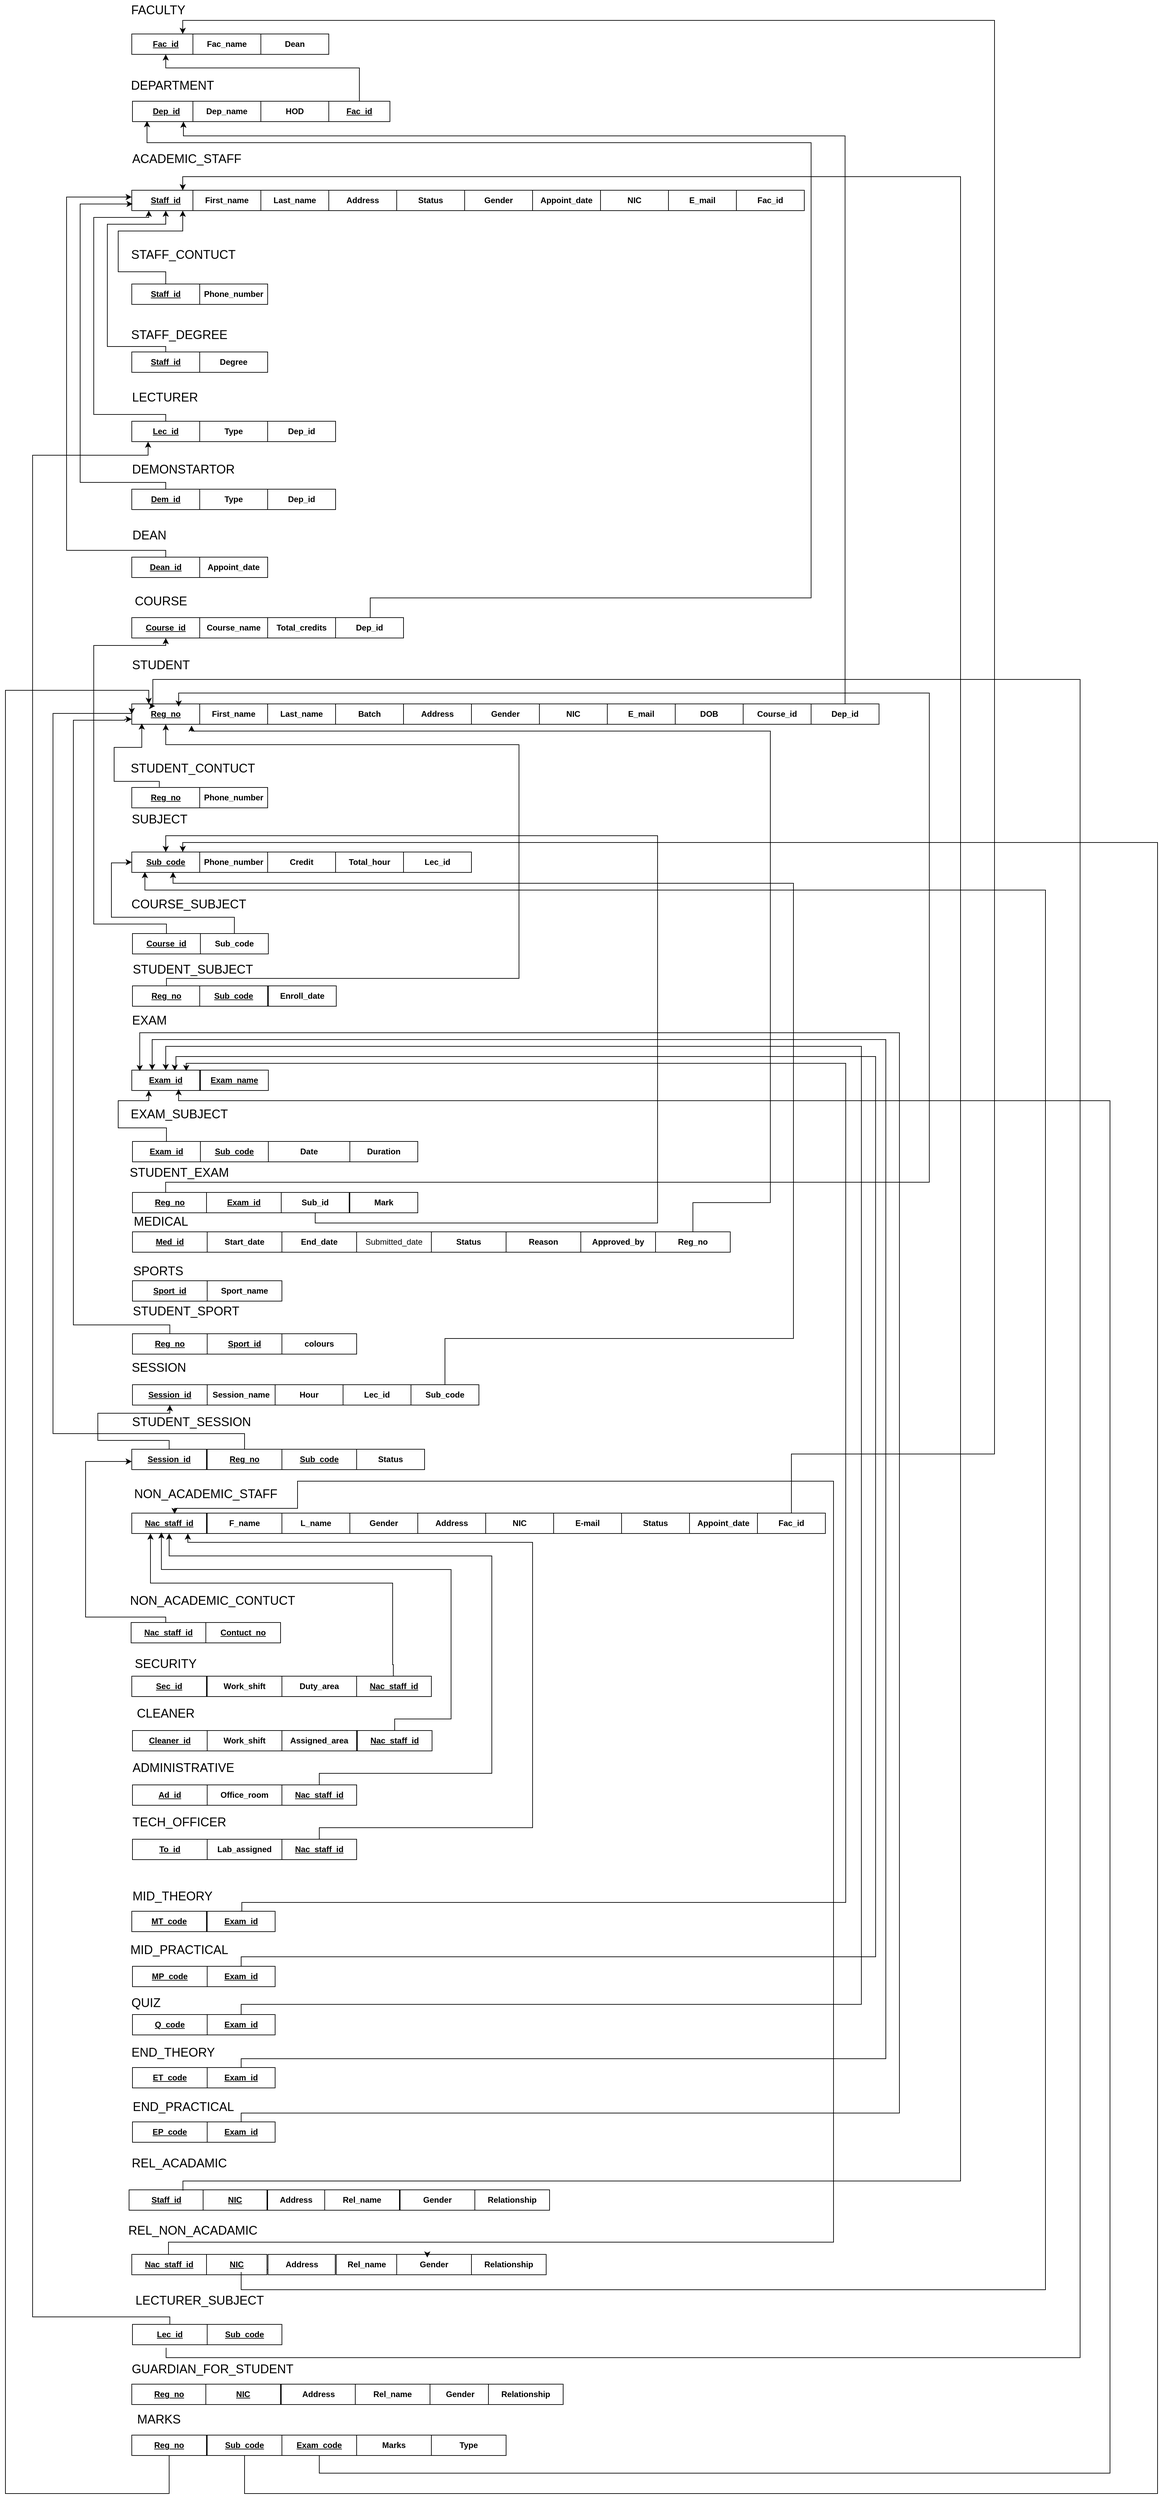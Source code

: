 <mxfile version="28.2.8">
  <diagram name="Page-1" id="fP-dvQESyxHKGSXMY9-8">
    <mxGraphModel dx="2562" dy="1124" grid="1" gridSize="10" guides="1" tooltips="1" connect="1" arrows="1" fold="1" page="1" pageScale="1" pageWidth="3300" pageHeight="4681" math="0" shadow="0">
      <root>
        <mxCell id="0" />
        <mxCell id="1" parent="0" />
        <mxCell id="CgrZ7WxuLpIuJzu3LAh--15" value="&lt;b&gt;&lt;u&gt;Fac_id&lt;/u&gt;&lt;/b&gt;" style="whiteSpace=wrap;html=1;align=center;" parent="1" vertex="1">
          <mxGeometry x="346" y="150" width="100" height="30" as="geometry" />
        </mxCell>
        <mxCell id="CgrZ7WxuLpIuJzu3LAh--16" value="&lt;font style=&quot;font-size: 18px;&quot;&gt;FACULTY&lt;/font&gt;" style="text;html=1;whiteSpace=wrap;strokeColor=none;fillColor=none;align=center;verticalAlign=middle;rounded=0;" parent="1" vertex="1">
          <mxGeometry x="335" y="100" width="100" height="30" as="geometry" />
        </mxCell>
        <mxCell id="CgrZ7WxuLpIuJzu3LAh--17" value="&lt;b&gt;Fac_name&lt;/b&gt;" style="whiteSpace=wrap;html=1;align=center;" parent="1" vertex="1">
          <mxGeometry x="436" y="150" width="100" height="30" as="geometry" />
        </mxCell>
        <mxCell id="CgrZ7WxuLpIuJzu3LAh--18" value="&lt;b&gt;Dean&lt;/b&gt;" style="whiteSpace=wrap;html=1;align=center;" parent="1" vertex="1">
          <mxGeometry x="536" y="150" width="100" height="30" as="geometry" />
        </mxCell>
        <mxCell id="CgrZ7WxuLpIuJzu3LAh--21" value="&lt;span style=&quot;font-size: 18px;&quot;&gt;DEPARTMENT&lt;/span&gt;" style="text;html=1;whiteSpace=wrap;strokeColor=none;fillColor=none;align=center;verticalAlign=middle;rounded=0;" parent="1" vertex="1">
          <mxGeometry x="356" y="211" width="100" height="30" as="geometry" />
        </mxCell>
        <mxCell id="CgrZ7WxuLpIuJzu3LAh--23" value="&lt;b&gt;&lt;u&gt;Dep_id&lt;/u&gt;&lt;/b&gt;" style="whiteSpace=wrap;html=1;align=center;" parent="1" vertex="1">
          <mxGeometry x="347" y="249" width="100" height="30" as="geometry" />
        </mxCell>
        <mxCell id="CgrZ7WxuLpIuJzu3LAh--24" value="&lt;b&gt;Dep_name&lt;/b&gt;" style="whiteSpace=wrap;html=1;align=center;" parent="1" vertex="1">
          <mxGeometry x="436" y="249" width="100" height="30" as="geometry" />
        </mxCell>
        <mxCell id="CgrZ7WxuLpIuJzu3LAh--25" value="&lt;b&gt;HOD&lt;/b&gt;" style="whiteSpace=wrap;html=1;align=center;" parent="1" vertex="1">
          <mxGeometry x="536" y="249" width="100" height="30" as="geometry" />
        </mxCell>
        <mxCell id="CgrZ7WxuLpIuJzu3LAh--26" value="&lt;span style=&quot;font-size: 18px;&quot;&gt;ACADEMIC_STAFF&lt;/span&gt;" style="text;html=1;whiteSpace=wrap;strokeColor=none;fillColor=none;align=center;verticalAlign=middle;rounded=0;" parent="1" vertex="1">
          <mxGeometry x="377" y="319" width="100" height="30" as="geometry" />
        </mxCell>
        <mxCell id="CgrZ7WxuLpIuJzu3LAh--27" value="&lt;b&gt;&lt;u&gt;Staff_id&lt;/u&gt;&lt;/b&gt;" style="whiteSpace=wrap;html=1;align=center;" parent="1" vertex="1">
          <mxGeometry x="346" y="380" width="100" height="30" as="geometry" />
        </mxCell>
        <mxCell id="CgrZ7WxuLpIuJzu3LAh--28" value="&lt;b&gt;First_name&lt;/b&gt;" style="whiteSpace=wrap;html=1;align=center;" parent="1" vertex="1">
          <mxGeometry x="436" y="380" width="100" height="30" as="geometry" />
        </mxCell>
        <mxCell id="CgrZ7WxuLpIuJzu3LAh--29" value="&lt;b&gt;Last_name&lt;/b&gt;" style="whiteSpace=wrap;html=1;align=center;" parent="1" vertex="1">
          <mxGeometry x="536" y="380" width="100" height="30" as="geometry" />
        </mxCell>
        <mxCell id="CgrZ7WxuLpIuJzu3LAh--30" value="&lt;b&gt;Address&lt;/b&gt;" style="whiteSpace=wrap;html=1;align=center;" parent="1" vertex="1">
          <mxGeometry x="636" y="380" width="100" height="30" as="geometry" />
        </mxCell>
        <mxCell id="CgrZ7WxuLpIuJzu3LAh--31" value="&lt;b&gt;Status&lt;/b&gt;" style="whiteSpace=wrap;html=1;align=center;" parent="1" vertex="1">
          <mxGeometry x="736" y="380" width="100" height="30" as="geometry" />
        </mxCell>
        <mxCell id="CgrZ7WxuLpIuJzu3LAh--32" value="&lt;b&gt;Gender&lt;/b&gt;" style="whiteSpace=wrap;html=1;align=center;" parent="1" vertex="1">
          <mxGeometry x="836" y="380" width="100" height="30" as="geometry" />
        </mxCell>
        <mxCell id="CgrZ7WxuLpIuJzu3LAh--33" value="&lt;b&gt;Appoint_date&lt;/b&gt;" style="whiteSpace=wrap;html=1;align=center;" parent="1" vertex="1">
          <mxGeometry x="936" y="380" width="100" height="30" as="geometry" />
        </mxCell>
        <mxCell id="CgrZ7WxuLpIuJzu3LAh--34" value="&lt;b&gt;NIC&lt;/b&gt;" style="whiteSpace=wrap;html=1;align=center;" parent="1" vertex="1">
          <mxGeometry x="1036" y="380" width="100" height="30" as="geometry" />
        </mxCell>
        <mxCell id="CgrZ7WxuLpIuJzu3LAh--35" value="&lt;b&gt;E_mail&lt;/b&gt;" style="whiteSpace=wrap;html=1;align=center;" parent="1" vertex="1">
          <mxGeometry x="1136" y="380" width="100" height="30" as="geometry" />
        </mxCell>
        <mxCell id="CgrZ7WxuLpIuJzu3LAh--36" value="&lt;span style=&quot;font-size: 18px;&quot;&gt;STAFF_CONTUCT&lt;/span&gt;" style="text;html=1;whiteSpace=wrap;strokeColor=none;fillColor=none;align=center;verticalAlign=middle;rounded=0;" parent="1" vertex="1">
          <mxGeometry x="372" y="460" width="100" height="30" as="geometry" />
        </mxCell>
        <mxCell id="Z2Ysq-v7f8SYOui31A2H-7" style="edgeStyle=orthogonalEdgeStyle;rounded=0;orthogonalLoop=1;jettySize=auto;html=1;exitX=0.5;exitY=0;exitDx=0;exitDy=0;entryX=0.75;entryY=1;entryDx=0;entryDy=0;" parent="1" source="CgrZ7WxuLpIuJzu3LAh--38" target="CgrZ7WxuLpIuJzu3LAh--27" edge="1">
          <mxGeometry relative="1" as="geometry">
            <Array as="points">
              <mxPoint x="396" y="500" />
              <mxPoint x="326" y="500" />
              <mxPoint x="326" y="440" />
              <mxPoint x="421" y="440" />
            </Array>
          </mxGeometry>
        </mxCell>
        <mxCell id="CgrZ7WxuLpIuJzu3LAh--38" value="&lt;b&gt;&lt;u&gt;Staff_id&lt;/u&gt;&lt;/b&gt;" style="whiteSpace=wrap;html=1;align=center;" parent="1" vertex="1">
          <mxGeometry x="346" y="518" width="100" height="30" as="geometry" />
        </mxCell>
        <mxCell id="CgrZ7WxuLpIuJzu3LAh--39" value="&lt;b&gt;Phone_number&lt;/b&gt;" style="whiteSpace=wrap;html=1;align=center;" parent="1" vertex="1">
          <mxGeometry x="446" y="518" width="100" height="30" as="geometry" />
        </mxCell>
        <mxCell id="CgrZ7WxuLpIuJzu3LAh--40" value="&lt;span style=&quot;font-size: 18px;&quot;&gt;STAFF_DEGREE&lt;/span&gt;" style="text;html=1;whiteSpace=wrap;strokeColor=none;fillColor=none;align=center;verticalAlign=middle;rounded=0;" parent="1" vertex="1">
          <mxGeometry x="366" y="578" width="100" height="30" as="geometry" />
        </mxCell>
        <mxCell id="Z2Ysq-v7f8SYOui31A2H-9" style="edgeStyle=orthogonalEdgeStyle;rounded=0;orthogonalLoop=1;jettySize=auto;html=1;exitX=0.5;exitY=0;exitDx=0;exitDy=0;entryX=0.5;entryY=1;entryDx=0;entryDy=0;" parent="1" source="CgrZ7WxuLpIuJzu3LAh--43" target="CgrZ7WxuLpIuJzu3LAh--27" edge="1">
          <mxGeometry relative="1" as="geometry">
            <mxPoint x="396" y="420" as="targetPoint" />
            <Array as="points">
              <mxPoint x="396" y="610" />
              <mxPoint x="310" y="610" />
              <mxPoint x="310" y="430" />
              <mxPoint x="396" y="430" />
            </Array>
          </mxGeometry>
        </mxCell>
        <mxCell id="CgrZ7WxuLpIuJzu3LAh--43" value="&lt;b&gt;&lt;u&gt;Staff_id&lt;/u&gt;&lt;/b&gt;" style="whiteSpace=wrap;html=1;align=center;" parent="1" vertex="1">
          <mxGeometry x="346" y="618" width="100" height="30" as="geometry" />
        </mxCell>
        <mxCell id="CgrZ7WxuLpIuJzu3LAh--44" value="&lt;b&gt;Degree&lt;/b&gt;" style="whiteSpace=wrap;html=1;align=center;" parent="1" vertex="1">
          <mxGeometry x="446" y="618" width="100" height="30" as="geometry" />
        </mxCell>
        <mxCell id="CgrZ7WxuLpIuJzu3LAh--46" value="&lt;span style=&quot;font-size: 18px;&quot;&gt;LECTURER&lt;/span&gt;" style="text;html=1;whiteSpace=wrap;strokeColor=none;fillColor=none;align=center;verticalAlign=middle;rounded=0;" parent="1" vertex="1">
          <mxGeometry x="345" y="670" width="100" height="30" as="geometry" />
        </mxCell>
        <mxCell id="Z2Ysq-v7f8SYOui31A2H-10" style="edgeStyle=orthogonalEdgeStyle;rounded=0;orthogonalLoop=1;jettySize=auto;html=1;exitX=0.5;exitY=0;exitDx=0;exitDy=0;entryX=0.25;entryY=1;entryDx=0;entryDy=0;" parent="1" source="CgrZ7WxuLpIuJzu3LAh--47" target="CgrZ7WxuLpIuJzu3LAh--27" edge="1">
          <mxGeometry relative="1" as="geometry">
            <mxPoint x="366" y="420" as="targetPoint" />
            <Array as="points">
              <mxPoint x="396" y="710" />
              <mxPoint x="290" y="710" />
              <mxPoint x="290" y="420" />
              <mxPoint x="371" y="420" />
            </Array>
          </mxGeometry>
        </mxCell>
        <mxCell id="CgrZ7WxuLpIuJzu3LAh--47" value="&lt;b&gt;&lt;u&gt;Lec_id&lt;/u&gt;&lt;/b&gt;" style="whiteSpace=wrap;html=1;align=center;" parent="1" vertex="1">
          <mxGeometry x="346" y="720" width="100" height="30" as="geometry" />
        </mxCell>
        <mxCell id="CgrZ7WxuLpIuJzu3LAh--48" value="&lt;b&gt;Type&lt;/b&gt;" style="whiteSpace=wrap;html=1;align=center;" parent="1" vertex="1">
          <mxGeometry x="446" y="720" width="100" height="30" as="geometry" />
        </mxCell>
        <mxCell id="CgrZ7WxuLpIuJzu3LAh--51" value="&lt;b&gt;Dep_id&lt;/b&gt;" style="whiteSpace=wrap;html=1;align=center;" parent="1" vertex="1">
          <mxGeometry x="546" y="720" width="100" height="30" as="geometry" />
        </mxCell>
        <mxCell id="CgrZ7WxuLpIuJzu3LAh--52" value="&lt;span style=&quot;font-size: 18px;&quot;&gt;DEMONSTARTOR&lt;/span&gt;" style="text;html=1;whiteSpace=wrap;strokeColor=none;fillColor=none;align=center;verticalAlign=middle;rounded=0;" parent="1" vertex="1">
          <mxGeometry x="372" y="776" width="100" height="30" as="geometry" />
        </mxCell>
        <mxCell id="Z2Ysq-v7f8SYOui31A2H-12" style="edgeStyle=orthogonalEdgeStyle;rounded=0;orthogonalLoop=1;jettySize=auto;html=1;exitX=0.5;exitY=0;exitDx=0;exitDy=0;entryX=0.013;entryY=0.673;entryDx=0;entryDy=0;entryPerimeter=0;" parent="1" source="CgrZ7WxuLpIuJzu3LAh--53" target="CgrZ7WxuLpIuJzu3LAh--27" edge="1">
          <mxGeometry relative="1" as="geometry">
            <mxPoint x="336" y="410" as="targetPoint" />
            <Array as="points">
              <mxPoint x="396" y="810" />
              <mxPoint x="270" y="810" />
              <mxPoint x="270" y="400" />
            </Array>
          </mxGeometry>
        </mxCell>
        <mxCell id="CgrZ7WxuLpIuJzu3LAh--53" value="&lt;b&gt;&lt;u&gt;Dem_id&lt;/u&gt;&lt;/b&gt;" style="whiteSpace=wrap;html=1;align=center;" parent="1" vertex="1">
          <mxGeometry x="346" y="820" width="100" height="30" as="geometry" />
        </mxCell>
        <mxCell id="CgrZ7WxuLpIuJzu3LAh--54" value="&lt;b&gt;Type&lt;/b&gt;" style="whiteSpace=wrap;html=1;align=center;" parent="1" vertex="1">
          <mxGeometry x="446" y="820" width="100" height="30" as="geometry" />
        </mxCell>
        <mxCell id="CgrZ7WxuLpIuJzu3LAh--55" value="&lt;b&gt;Dep_id&lt;/b&gt;" style="whiteSpace=wrap;html=1;align=center;" parent="1" vertex="1">
          <mxGeometry x="546" y="820" width="100" height="30" as="geometry" />
        </mxCell>
        <mxCell id="CgrZ7WxuLpIuJzu3LAh--56" value="&lt;span style=&quot;font-size: 18px;&quot;&gt;DEAN&lt;/span&gt;" style="text;html=1;whiteSpace=wrap;strokeColor=none;fillColor=none;align=center;verticalAlign=middle;rounded=0;" parent="1" vertex="1">
          <mxGeometry x="322" y="873" width="100" height="30" as="geometry" />
        </mxCell>
        <mxCell id="CgrZ7WxuLpIuJzu3LAh--57" value="&lt;b&gt;&lt;u&gt;Dean_id&lt;/u&gt;&lt;/b&gt;" style="whiteSpace=wrap;html=1;align=center;" parent="1" vertex="1">
          <mxGeometry x="346" y="920" width="100" height="30" as="geometry" />
        </mxCell>
        <mxCell id="CgrZ7WxuLpIuJzu3LAh--58" value="&lt;b&gt;Appoint_date&lt;/b&gt;" style="whiteSpace=wrap;html=1;align=center;" parent="1" vertex="1">
          <mxGeometry x="446" y="920" width="100" height="30" as="geometry" />
        </mxCell>
        <mxCell id="CgrZ7WxuLpIuJzu3LAh--59" value="&lt;span style=&quot;font-size: 18px;&quot;&gt;COURSE&lt;/span&gt;" style="text;html=1;whiteSpace=wrap;strokeColor=none;fillColor=none;align=center;verticalAlign=middle;rounded=0;" parent="1" vertex="1">
          <mxGeometry x="339" y="970" width="100" height="30" as="geometry" />
        </mxCell>
        <mxCell id="CgrZ7WxuLpIuJzu3LAh--60" value="&lt;b&gt;&lt;u&gt;Course_id&lt;/u&gt;&lt;/b&gt;" style="whiteSpace=wrap;html=1;align=center;" parent="1" vertex="1">
          <mxGeometry x="346" y="1009" width="100" height="30" as="geometry" />
        </mxCell>
        <mxCell id="CgrZ7WxuLpIuJzu3LAh--61" value="&lt;b&gt;Course_name&lt;/b&gt;" style="whiteSpace=wrap;html=1;align=center;" parent="1" vertex="1">
          <mxGeometry x="446" y="1009" width="100" height="30" as="geometry" />
        </mxCell>
        <mxCell id="CgrZ7WxuLpIuJzu3LAh--62" value="&lt;b&gt;Total_credits&lt;/b&gt;" style="whiteSpace=wrap;html=1;align=center;" parent="1" vertex="1">
          <mxGeometry x="546" y="1009" width="100" height="30" as="geometry" />
        </mxCell>
        <mxCell id="Z2Ysq-v7f8SYOui31A2H-5" style="edgeStyle=orthogonalEdgeStyle;rounded=0;orthogonalLoop=1;jettySize=auto;html=1;exitX=0.5;exitY=0;exitDx=0;exitDy=0;entryX=0.214;entryY=0.971;entryDx=0;entryDy=0;entryPerimeter=0;" parent="1" target="CgrZ7WxuLpIuJzu3LAh--23" edge="1">
          <mxGeometry relative="1" as="geometry">
            <mxPoint x="697" y="1030" as="sourcePoint" />
            <mxPoint x="373.0" y="310" as="targetPoint" />
            <Array as="points">
              <mxPoint x="697" y="980" />
              <mxPoint x="1346" y="980" />
              <mxPoint x="1346" y="310" />
              <mxPoint x="368" y="310" />
            </Array>
          </mxGeometry>
        </mxCell>
        <mxCell id="CgrZ7WxuLpIuJzu3LAh--63" value="&lt;b&gt;Dep_id&lt;/b&gt;" style="whiteSpace=wrap;html=1;align=center;" parent="1" vertex="1">
          <mxGeometry x="646" y="1009" width="100" height="30" as="geometry" />
        </mxCell>
        <mxCell id="CgrZ7WxuLpIuJzu3LAh--64" style="edgeStyle=orthogonalEdgeStyle;rounded=0;orthogonalLoop=1;jettySize=auto;html=1;exitX=0.5;exitY=1;exitDx=0;exitDy=0;" parent="1" source="CgrZ7WxuLpIuJzu3LAh--59" target="CgrZ7WxuLpIuJzu3LAh--59" edge="1">
          <mxGeometry relative="1" as="geometry" />
        </mxCell>
        <mxCell id="CgrZ7WxuLpIuJzu3LAh--65" value="&lt;span style=&quot;font-size: 18px;&quot;&gt;STUDENT&lt;/span&gt;" style="text;html=1;whiteSpace=wrap;strokeColor=none;fillColor=none;align=center;verticalAlign=middle;rounded=0;" parent="1" vertex="1">
          <mxGeometry x="339" y="1064" width="100" height="30" as="geometry" />
        </mxCell>
        <mxCell id="CgrZ7WxuLpIuJzu3LAh--66" value="&lt;b&gt;&lt;u&gt;Reg_no&lt;/u&gt;&lt;/b&gt;" style="whiteSpace=wrap;html=1;align=center;" parent="1" vertex="1">
          <mxGeometry x="346" y="1136" width="100" height="30" as="geometry" />
        </mxCell>
        <mxCell id="CgrZ7WxuLpIuJzu3LAh--67" value="&lt;b&gt;First_name&lt;/b&gt;" style="whiteSpace=wrap;html=1;align=center;" parent="1" vertex="1">
          <mxGeometry x="446" y="1136" width="100" height="30" as="geometry" />
        </mxCell>
        <mxCell id="CgrZ7WxuLpIuJzu3LAh--68" value="&lt;b&gt;Last_name&lt;/b&gt;" style="whiteSpace=wrap;html=1;align=center;" parent="1" vertex="1">
          <mxGeometry x="546" y="1136" width="100" height="30" as="geometry" />
        </mxCell>
        <mxCell id="CgrZ7WxuLpIuJzu3LAh--69" value="&lt;b&gt;Batch&lt;/b&gt;" style="whiteSpace=wrap;html=1;align=center;" parent="1" vertex="1">
          <mxGeometry x="646" y="1136" width="100" height="30" as="geometry" />
        </mxCell>
        <mxCell id="CgrZ7WxuLpIuJzu3LAh--70" value="&lt;b&gt;Address&lt;/b&gt;" style="whiteSpace=wrap;html=1;align=center;" parent="1" vertex="1">
          <mxGeometry x="746" y="1136" width="100" height="30" as="geometry" />
        </mxCell>
        <mxCell id="CgrZ7WxuLpIuJzu3LAh--71" value="&lt;b&gt;Gender&lt;/b&gt;" style="whiteSpace=wrap;html=1;align=center;" parent="1" vertex="1">
          <mxGeometry x="846" y="1136" width="100" height="30" as="geometry" />
        </mxCell>
        <mxCell id="CgrZ7WxuLpIuJzu3LAh--72" value="&lt;b&gt;NIC&lt;/b&gt;" style="whiteSpace=wrap;html=1;align=center;" parent="1" vertex="1">
          <mxGeometry x="946" y="1136" width="100" height="30" as="geometry" />
        </mxCell>
        <mxCell id="CgrZ7WxuLpIuJzu3LAh--73" value="&lt;b&gt;E_mail&lt;/b&gt;" style="whiteSpace=wrap;html=1;align=center;" parent="1" vertex="1">
          <mxGeometry x="1046" y="1136" width="100" height="30" as="geometry" />
        </mxCell>
        <mxCell id="CgrZ7WxuLpIuJzu3LAh--74" value="&lt;b&gt;DOB&lt;/b&gt;" style="whiteSpace=wrap;html=1;align=center;" parent="1" vertex="1">
          <mxGeometry x="1146" y="1136" width="100" height="30" as="geometry" />
        </mxCell>
        <mxCell id="CgrZ7WxuLpIuJzu3LAh--75" value="&lt;b&gt;Course_id&lt;/b&gt;" style="whiteSpace=wrap;html=1;align=center;" parent="1" vertex="1">
          <mxGeometry x="1246" y="1136" width="100" height="30" as="geometry" />
        </mxCell>
        <mxCell id="Z2Ysq-v7f8SYOui31A2H-6" style="edgeStyle=orthogonalEdgeStyle;rounded=0;orthogonalLoop=1;jettySize=auto;html=1;exitX=0.5;exitY=0;exitDx=0;exitDy=0;entryX=0.75;entryY=1;entryDx=0;entryDy=0;" parent="1" source="CgrZ7WxuLpIuJzu3LAh--76" target="CgrZ7WxuLpIuJzu3LAh--23" edge="1">
          <mxGeometry relative="1" as="geometry">
            <Array as="points">
              <mxPoint x="1396" y="300" />
              <mxPoint x="422" y="300" />
            </Array>
          </mxGeometry>
        </mxCell>
        <mxCell id="CgrZ7WxuLpIuJzu3LAh--76" value="&lt;b&gt;Dep_id&lt;/b&gt;" style="whiteSpace=wrap;html=1;align=center;" parent="1" vertex="1">
          <mxGeometry x="1346" y="1136" width="100" height="30" as="geometry" />
        </mxCell>
        <mxCell id="CgrZ7WxuLpIuJzu3LAh--77" value="&lt;span style=&quot;font-size: 18px;&quot;&gt;STUDENT_CONTUCT&lt;/span&gt;" style="text;html=1;whiteSpace=wrap;strokeColor=none;fillColor=none;align=center;verticalAlign=middle;rounded=0;" parent="1" vertex="1">
          <mxGeometry x="386" y="1216" width="100" height="30" as="geometry" />
        </mxCell>
        <mxCell id="Z2Ysq-v7f8SYOui31A2H-14" style="edgeStyle=orthogonalEdgeStyle;rounded=0;orthogonalLoop=1;jettySize=auto;html=1;exitX=0.405;exitY=-0.027;exitDx=0;exitDy=0;entryX=0.147;entryY=0.959;entryDx=0;entryDy=0;entryPerimeter=0;exitPerimeter=0;" parent="1" source="CgrZ7WxuLpIuJzu3LAh--78" target="CgrZ7WxuLpIuJzu3LAh--66" edge="1">
          <mxGeometry relative="1" as="geometry">
            <mxPoint x="385.99" y="1220" as="sourcePoint" />
            <mxPoint x="335.99" y="1125" as="targetPoint" />
            <Array as="points">
              <mxPoint x="386" y="1250" />
              <mxPoint x="320" y="1250" />
              <mxPoint x="320" y="1200" />
              <mxPoint x="361" y="1200" />
            </Array>
          </mxGeometry>
        </mxCell>
        <mxCell id="CgrZ7WxuLpIuJzu3LAh--78" value="&lt;b&gt;&lt;u&gt;Reg_no&lt;/u&gt;&lt;/b&gt;" style="whiteSpace=wrap;html=1;align=center;" parent="1" vertex="1">
          <mxGeometry x="346" y="1259" width="100" height="30" as="geometry" />
        </mxCell>
        <mxCell id="CgrZ7WxuLpIuJzu3LAh--79" value="&lt;b&gt;Phone_number&lt;/b&gt;" style="whiteSpace=wrap;html=1;align=center;" parent="1" vertex="1">
          <mxGeometry x="446" y="1259" width="100" height="30" as="geometry" />
        </mxCell>
        <mxCell id="CgrZ7WxuLpIuJzu3LAh--80" value="&lt;span style=&quot;font-size: 18px;&quot;&gt;SUBJECT&lt;/span&gt;" style="text;html=1;whiteSpace=wrap;strokeColor=none;fillColor=none;align=center;verticalAlign=middle;rounded=0;" parent="1" vertex="1">
          <mxGeometry x="337" y="1291" width="100" height="30" as="geometry" />
        </mxCell>
        <mxCell id="CgrZ7WxuLpIuJzu3LAh--81" value="&lt;b&gt;&lt;u&gt;Sub_code&lt;/u&gt;&lt;/b&gt;" style="whiteSpace=wrap;html=1;align=center;" parent="1" vertex="1">
          <mxGeometry x="346" y="1354" width="100" height="30" as="geometry" />
        </mxCell>
        <mxCell id="CgrZ7WxuLpIuJzu3LAh--82" value="&lt;b&gt;Phone_number&lt;/b&gt;" style="whiteSpace=wrap;html=1;align=center;" parent="1" vertex="1">
          <mxGeometry x="446" y="1354" width="100" height="30" as="geometry" />
        </mxCell>
        <mxCell id="CgrZ7WxuLpIuJzu3LAh--83" value="&lt;b&gt;Credit&lt;/b&gt;" style="whiteSpace=wrap;html=1;align=center;" parent="1" vertex="1">
          <mxGeometry x="546" y="1354" width="100" height="30" as="geometry" />
        </mxCell>
        <mxCell id="CgrZ7WxuLpIuJzu3LAh--84" value="&lt;b&gt;Total_hour&lt;/b&gt;" style="whiteSpace=wrap;html=1;align=center;" parent="1" vertex="1">
          <mxGeometry x="646" y="1354" width="100" height="30" as="geometry" />
        </mxCell>
        <mxCell id="CgrZ7WxuLpIuJzu3LAh--85" value="&lt;b&gt;Lec_id&lt;/b&gt;" style="whiteSpace=wrap;html=1;align=center;" parent="1" vertex="1">
          <mxGeometry x="746" y="1354" width="100" height="30" as="geometry" />
        </mxCell>
        <mxCell id="CgrZ7WxuLpIuJzu3LAh--86" value="&lt;span style=&quot;font-size: 18px;&quot;&gt;COURSE_SUBJECT&lt;/span&gt;" style="text;html=1;whiteSpace=wrap;strokeColor=none;fillColor=none;align=center;verticalAlign=middle;rounded=0;" parent="1" vertex="1">
          <mxGeometry x="380" y="1416" width="100" height="30" as="geometry" />
        </mxCell>
        <mxCell id="Z2Ysq-v7f8SYOui31A2H-13" style="edgeStyle=orthogonalEdgeStyle;rounded=0;orthogonalLoop=1;jettySize=auto;html=1;exitX=0.5;exitY=0;exitDx=0;exitDy=0;entryX=0.5;entryY=1;entryDx=0;entryDy=0;" parent="1" source="CgrZ7WxuLpIuJzu3LAh--87" target="CgrZ7WxuLpIuJzu3LAh--60" edge="1">
          <mxGeometry relative="1" as="geometry">
            <Array as="points">
              <mxPoint x="397" y="1460" />
              <mxPoint x="290" y="1460" />
              <mxPoint x="290" y="1050" />
              <mxPoint x="396" y="1050" />
            </Array>
          </mxGeometry>
        </mxCell>
        <mxCell id="CgrZ7WxuLpIuJzu3LAh--87" value="&lt;b&gt;&lt;u&gt;Course_id&lt;/u&gt;&lt;/b&gt;" style="whiteSpace=wrap;html=1;align=center;" parent="1" vertex="1">
          <mxGeometry x="347" y="1474" width="100" height="30" as="geometry" />
        </mxCell>
        <mxCell id="Z2Ysq-v7f8SYOui31A2H-15" style="edgeStyle=orthogonalEdgeStyle;rounded=0;orthogonalLoop=1;jettySize=auto;html=1;exitX=0.5;exitY=0;exitDx=0;exitDy=0;entryX=0;entryY=0.5;entryDx=0;entryDy=0;" parent="1" source="CgrZ7WxuLpIuJzu3LAh--88" target="CgrZ7WxuLpIuJzu3LAh--81" edge="1">
          <mxGeometry relative="1" as="geometry">
            <Array as="points">
              <mxPoint x="497" y="1450" />
              <mxPoint x="316" y="1450" />
              <mxPoint x="316" y="1370" />
              <mxPoint x="340" y="1370" />
            </Array>
          </mxGeometry>
        </mxCell>
        <mxCell id="CgrZ7WxuLpIuJzu3LAh--88" value="&lt;b&gt;Sub_code&lt;/b&gt;" style="whiteSpace=wrap;html=1;align=center;" parent="1" vertex="1">
          <mxGeometry x="447" y="1474" width="100" height="30" as="geometry" />
        </mxCell>
        <mxCell id="CgrZ7WxuLpIuJzu3LAh--90" value="&lt;span style=&quot;font-size: 18px;&quot;&gt;STUDENT_SUBJECT&lt;/span&gt;" style="text;html=1;whiteSpace=wrap;strokeColor=none;fillColor=none;align=center;verticalAlign=middle;rounded=0;" parent="1" vertex="1">
          <mxGeometry x="386" y="1512" width="100" height="30" as="geometry" />
        </mxCell>
        <mxCell id="Z2Ysq-v7f8SYOui31A2H-17" style="edgeStyle=orthogonalEdgeStyle;rounded=0;orthogonalLoop=1;jettySize=auto;html=1;exitX=0.5;exitY=0;exitDx=0;exitDy=0;entryX=0.5;entryY=1;entryDx=0;entryDy=0;" parent="1" source="CgrZ7WxuLpIuJzu3LAh--91" target="CgrZ7WxuLpIuJzu3LAh--66" edge="1">
          <mxGeometry relative="1" as="geometry">
            <Array as="points">
              <mxPoint x="397" y="1540" />
              <mxPoint x="916" y="1540" />
              <mxPoint x="916" y="1196" />
              <mxPoint x="396" y="1196" />
            </Array>
          </mxGeometry>
        </mxCell>
        <mxCell id="CgrZ7WxuLpIuJzu3LAh--91" value="&lt;b&gt;&lt;u&gt;Reg_no&lt;/u&gt;&lt;/b&gt;" style="whiteSpace=wrap;html=1;align=center;" parent="1" vertex="1">
          <mxGeometry x="347" y="1551" width="100" height="30" as="geometry" />
        </mxCell>
        <mxCell id="CgrZ7WxuLpIuJzu3LAh--92" value="&lt;b&gt;&lt;u&gt;Sub_code&lt;/u&gt;&lt;/b&gt;" style="whiteSpace=wrap;html=1;align=center;" parent="1" vertex="1">
          <mxGeometry x="446" y="1551" width="100" height="30" as="geometry" />
        </mxCell>
        <mxCell id="CgrZ7WxuLpIuJzu3LAh--96" value="&lt;span style=&quot;font-size: 18px;&quot;&gt;EXAM&lt;/span&gt;" style="text;html=1;whiteSpace=wrap;strokeColor=none;fillColor=none;align=center;verticalAlign=middle;rounded=0;" parent="1" vertex="1">
          <mxGeometry x="322" y="1587" width="100" height="30" as="geometry" />
        </mxCell>
        <mxCell id="CgrZ7WxuLpIuJzu3LAh--97" value="&lt;b&gt;&lt;u&gt;Exam_id&lt;/u&gt;&lt;/b&gt;" style="whiteSpace=wrap;html=1;align=center;" parent="1" vertex="1">
          <mxGeometry x="346" y="1675" width="100" height="30" as="geometry" />
        </mxCell>
        <mxCell id="CgrZ7WxuLpIuJzu3LAh--99" value="&lt;b&gt;&lt;u&gt;Exam_name&lt;/u&gt;&lt;/b&gt;" style="whiteSpace=wrap;html=1;align=center;" parent="1" vertex="1">
          <mxGeometry x="447" y="1675" width="100" height="30" as="geometry" />
        </mxCell>
        <mxCell id="CgrZ7WxuLpIuJzu3LAh--100" value="&lt;span style=&quot;font-size: 18px;&quot;&gt;EXAM_SUBJECT&lt;/span&gt;" style="text;html=1;whiteSpace=wrap;strokeColor=none;fillColor=none;align=center;verticalAlign=middle;rounded=0;" parent="1" vertex="1">
          <mxGeometry x="366" y="1725" width="100" height="30" as="geometry" />
        </mxCell>
        <mxCell id="Z2Ysq-v7f8SYOui31A2H-19" style="edgeStyle=orthogonalEdgeStyle;rounded=0;orthogonalLoop=1;jettySize=auto;html=1;exitX=0.5;exitY=0;exitDx=0;exitDy=0;entryX=0.25;entryY=1;entryDx=0;entryDy=0;" parent="1" source="CgrZ7WxuLpIuJzu3LAh--101" target="CgrZ7WxuLpIuJzu3LAh--97" edge="1">
          <mxGeometry relative="1" as="geometry">
            <Array as="points">
              <mxPoint x="397" y="1760" />
              <mxPoint x="326" y="1760" />
              <mxPoint x="326" y="1720" />
              <mxPoint x="371" y="1720" />
            </Array>
          </mxGeometry>
        </mxCell>
        <mxCell id="CgrZ7WxuLpIuJzu3LAh--101" value="&lt;b&gt;&lt;u&gt;Exam_id&lt;/u&gt;&lt;/b&gt;" style="whiteSpace=wrap;html=1;align=center;" parent="1" vertex="1">
          <mxGeometry x="347" y="1780" width="100" height="30" as="geometry" />
        </mxCell>
        <mxCell id="CgrZ7WxuLpIuJzu3LAh--103" value="&lt;b&gt;&lt;u&gt;Sub_code&lt;/u&gt;&lt;/b&gt;" style="whiteSpace=wrap;html=1;align=center;" parent="1" vertex="1">
          <mxGeometry x="447" y="1780" width="100" height="30" as="geometry" />
        </mxCell>
        <mxCell id="CgrZ7WxuLpIuJzu3LAh--104" value="&lt;b&gt;Date&lt;/b&gt;" style="whiteSpace=wrap;html=1;align=center;" parent="1" vertex="1">
          <mxGeometry x="547" y="1780" width="120" height="30" as="geometry" />
        </mxCell>
        <mxCell id="CgrZ7WxuLpIuJzu3LAh--110" value="&lt;b&gt;Duration&lt;/b&gt;" style="whiteSpace=wrap;html=1;align=center;" parent="1" vertex="1">
          <mxGeometry x="667" y="1780" width="100" height="30" as="geometry" />
        </mxCell>
        <mxCell id="CgrZ7WxuLpIuJzu3LAh--111" value="&lt;span style=&quot;font-size: 18px;&quot;&gt;STUDENT_EXAM&lt;/span&gt;" style="text;html=1;whiteSpace=wrap;strokeColor=none;fillColor=none;align=center;verticalAlign=middle;rounded=0;" parent="1" vertex="1">
          <mxGeometry x="366" y="1811" width="100" height="30" as="geometry" />
        </mxCell>
        <mxCell id="Z2Ysq-v7f8SYOui31A2H-16" style="edgeStyle=orthogonalEdgeStyle;rounded=0;orthogonalLoop=1;jettySize=auto;html=1;exitX=0.444;exitY=0.004;exitDx=0;exitDy=0;exitPerimeter=0;" parent="1" source="CgrZ7WxuLpIuJzu3LAh--112" edge="1">
          <mxGeometry relative="1" as="geometry">
            <mxPoint x="396" y="1899" as="sourcePoint" />
            <mxPoint x="415" y="1140" as="targetPoint" />
            <Array as="points">
              <mxPoint x="396" y="1840" />
              <mxPoint x="1520" y="1840" />
              <mxPoint x="1520" y="1120" />
              <mxPoint x="415" y="1120" />
            </Array>
          </mxGeometry>
        </mxCell>
        <mxCell id="CgrZ7WxuLpIuJzu3LAh--112" value="&lt;b&gt;&lt;u&gt;Reg_no&lt;/u&gt;&lt;/b&gt;" style="whiteSpace=wrap;html=1;align=center;" parent="1" vertex="1">
          <mxGeometry x="347" y="1855" width="110" height="30" as="geometry" />
        </mxCell>
        <mxCell id="CgrZ7WxuLpIuJzu3LAh--115" value="&lt;b&gt;&lt;u&gt;Exam_id&lt;/u&gt;&lt;/b&gt;" style="whiteSpace=wrap;html=1;align=center;" parent="1" vertex="1">
          <mxGeometry x="456" y="1855" width="110" height="30" as="geometry" />
        </mxCell>
        <mxCell id="MKrM92l_YRwQRgIOb90U-4" style="edgeStyle=orthogonalEdgeStyle;rounded=0;orthogonalLoop=1;jettySize=auto;html=1;exitX=0.5;exitY=1;exitDx=0;exitDy=0;entryX=0.5;entryY=0;entryDx=0;entryDy=0;" parent="1" source="CgrZ7WxuLpIuJzu3LAh--116" target="CgrZ7WxuLpIuJzu3LAh--81" edge="1">
          <mxGeometry relative="1" as="geometry">
            <Array as="points">
              <mxPoint x="616" y="1900" />
              <mxPoint x="1120" y="1900" />
              <mxPoint x="1120" y="1330" />
              <mxPoint x="396" y="1330" />
            </Array>
          </mxGeometry>
        </mxCell>
        <mxCell id="CgrZ7WxuLpIuJzu3LAh--116" value="&lt;b&gt;Sub_id&lt;/b&gt;" style="whiteSpace=wrap;html=1;align=center;" parent="1" vertex="1">
          <mxGeometry x="566" y="1855" width="100" height="30" as="geometry" />
        </mxCell>
        <mxCell id="CgrZ7WxuLpIuJzu3LAh--117" value="&lt;b&gt;Mark&lt;/b&gt;" style="whiteSpace=wrap;html=1;align=center;" parent="1" vertex="1">
          <mxGeometry x="667" y="1855" width="100" height="30" as="geometry" />
        </mxCell>
        <mxCell id="CgrZ7WxuLpIuJzu3LAh--118" value="&lt;span style=&quot;font-size: 18px;&quot;&gt;MEDICAL&lt;/span&gt;" style="text;html=1;whiteSpace=wrap;strokeColor=none;fillColor=none;align=center;verticalAlign=middle;rounded=0;" parent="1" vertex="1">
          <mxGeometry x="339" y="1883" width="100" height="30" as="geometry" />
        </mxCell>
        <mxCell id="CgrZ7WxuLpIuJzu3LAh--120" value="&lt;b&gt;&lt;u&gt;Med_id&lt;/u&gt;&lt;/b&gt;" style="whiteSpace=wrap;html=1;align=center;" parent="1" vertex="1">
          <mxGeometry x="347" y="1913" width="110" height="30" as="geometry" />
        </mxCell>
        <mxCell id="CgrZ7WxuLpIuJzu3LAh--125" value="&lt;b&gt;Start_date&lt;/b&gt;" style="whiteSpace=wrap;html=1;align=center;" parent="1" vertex="1">
          <mxGeometry x="457" y="1913" width="110" height="30" as="geometry" />
        </mxCell>
        <mxCell id="CgrZ7WxuLpIuJzu3LAh--126" value="&lt;b&gt;End_date&lt;/b&gt;" style="whiteSpace=wrap;html=1;align=center;" parent="1" vertex="1">
          <mxGeometry x="567" y="1913" width="110" height="30" as="geometry" />
        </mxCell>
        <mxCell id="CgrZ7WxuLpIuJzu3LAh--127" value="Submitted_date" style="whiteSpace=wrap;html=1;align=center;" parent="1" vertex="1">
          <mxGeometry x="677" y="1913" width="110" height="30" as="geometry" />
        </mxCell>
        <mxCell id="CgrZ7WxuLpIuJzu3LAh--128" value="&lt;b&gt;Status&lt;/b&gt;" style="whiteSpace=wrap;html=1;align=center;" parent="1" vertex="1">
          <mxGeometry x="787" y="1913" width="110" height="30" as="geometry" />
        </mxCell>
        <mxCell id="CgrZ7WxuLpIuJzu3LAh--138" value="&lt;b&gt;Reason&lt;/b&gt;" style="whiteSpace=wrap;html=1;align=center;" parent="1" vertex="1">
          <mxGeometry x="897" y="1913" width="110" height="30" as="geometry" />
        </mxCell>
        <mxCell id="CgrZ7WxuLpIuJzu3LAh--139" value="&lt;b&gt;Approved_by&lt;/b&gt;" style="whiteSpace=wrap;html=1;align=center;" parent="1" vertex="1">
          <mxGeometry x="1007" y="1913" width="110" height="30" as="geometry" />
        </mxCell>
        <mxCell id="CgrZ7WxuLpIuJzu3LAh--140" value="&lt;b&gt;Reg_no&lt;/b&gt;" style="whiteSpace=wrap;html=1;align=center;" parent="1" vertex="1">
          <mxGeometry x="1117" y="1913" width="110" height="30" as="geometry" />
        </mxCell>
        <mxCell id="CgrZ7WxuLpIuJzu3LAh--141" value="&lt;span style=&quot;font-size: 18px;&quot;&gt;SPORTS&lt;/span&gt;" style="text;html=1;whiteSpace=wrap;strokeColor=none;fillColor=none;align=center;verticalAlign=middle;rounded=0;" parent="1" vertex="1">
          <mxGeometry x="335" y="1956" width="100" height="30" as="geometry" />
        </mxCell>
        <mxCell id="CgrZ7WxuLpIuJzu3LAh--142" value="&lt;b&gt;&lt;u&gt;Sport_id&lt;/u&gt;&lt;/b&gt;" style="whiteSpace=wrap;html=1;align=center;" parent="1" vertex="1">
          <mxGeometry x="347" y="1985" width="110" height="30" as="geometry" />
        </mxCell>
        <mxCell id="CgrZ7WxuLpIuJzu3LAh--143" value="&lt;b&gt;Sport_name&lt;/b&gt;" style="whiteSpace=wrap;html=1;align=center;" parent="1" vertex="1">
          <mxGeometry x="457" y="1985" width="110" height="30" as="geometry" />
        </mxCell>
        <mxCell id="CgrZ7WxuLpIuJzu3LAh--145" value="&lt;span style=&quot;font-size: 18px;&quot;&gt;STUDENT_SPORT&lt;/span&gt;" style="text;html=1;whiteSpace=wrap;strokeColor=none;fillColor=none;align=center;verticalAlign=middle;rounded=0;" parent="1" vertex="1">
          <mxGeometry x="376" y="2015" width="100" height="30" as="geometry" />
        </mxCell>
        <mxCell id="Z2Ysq-v7f8SYOui31A2H-23" style="edgeStyle=orthogonalEdgeStyle;rounded=0;orthogonalLoop=1;jettySize=auto;html=1;exitX=0.5;exitY=0;exitDx=0;exitDy=0;entryX=0;entryY=0.75;entryDx=0;entryDy=0;" parent="1" source="CgrZ7WxuLpIuJzu3LAh--146" target="CgrZ7WxuLpIuJzu3LAh--66" edge="1">
          <mxGeometry relative="1" as="geometry">
            <Array as="points">
              <mxPoint x="402" y="2050" />
              <mxPoint x="260" y="2050" />
              <mxPoint x="260" y="1160" />
              <mxPoint x="336" y="1160" />
            </Array>
          </mxGeometry>
        </mxCell>
        <mxCell id="CgrZ7WxuLpIuJzu3LAh--146" value="&lt;b&gt;&lt;u&gt;Reg_no&lt;/u&gt;&lt;/b&gt;" style="whiteSpace=wrap;html=1;align=center;" parent="1" vertex="1">
          <mxGeometry x="347" y="2063" width="110" height="30" as="geometry" />
        </mxCell>
        <mxCell id="CgrZ7WxuLpIuJzu3LAh--147" value="&lt;b&gt;&lt;u&gt;Sport_id&lt;/u&gt;&lt;/b&gt;" style="whiteSpace=wrap;html=1;align=center;" parent="1" vertex="1">
          <mxGeometry x="457" y="2063" width="110" height="30" as="geometry" />
        </mxCell>
        <mxCell id="CgrZ7WxuLpIuJzu3LAh--148" value="&lt;b&gt;colours&lt;/b&gt;" style="whiteSpace=wrap;html=1;align=center;" parent="1" vertex="1">
          <mxGeometry x="567" y="2063" width="110" height="30" as="geometry" />
        </mxCell>
        <mxCell id="CgrZ7WxuLpIuJzu3LAh--149" value="&lt;span style=&quot;font-size: 18px;&quot;&gt;SESSION&lt;/span&gt;" style="text;html=1;whiteSpace=wrap;strokeColor=none;fillColor=none;align=center;verticalAlign=middle;rounded=0;" parent="1" vertex="1">
          <mxGeometry x="336" y="2098" width="100" height="30" as="geometry" />
        </mxCell>
        <mxCell id="f70sQ9PuRMg3AtjfcJkW-1" value="&lt;b&gt;&lt;u&gt;Session_id&lt;/u&gt;&lt;/b&gt;" style="whiteSpace=wrap;html=1;align=center;" parent="1" vertex="1">
          <mxGeometry x="347" y="2138" width="110" height="30" as="geometry" />
        </mxCell>
        <mxCell id="-_VpLG-gP_l9ovldw-cs-1" value="&lt;b&gt;Fac_id&lt;/b&gt;" style="whiteSpace=wrap;html=1;align=center;" parent="1" vertex="1">
          <mxGeometry x="1236" y="380" width="100" height="30" as="geometry" />
        </mxCell>
        <mxCell id="-_VpLG-gP_l9ovldw-cs-2" value="&lt;b&gt;Enroll_date&lt;/b&gt;" style="whiteSpace=wrap;html=1;align=center;" parent="1" vertex="1">
          <mxGeometry x="547" y="1551" width="100" height="30" as="geometry" />
        </mxCell>
        <mxCell id="-_VpLG-gP_l9ovldw-cs-3" value="&lt;b&gt;Session_name&lt;/b&gt;" style="whiteSpace=wrap;html=1;align=center;" parent="1" vertex="1">
          <mxGeometry x="457" y="2138" width="100" height="30" as="geometry" />
        </mxCell>
        <mxCell id="-_VpLG-gP_l9ovldw-cs-7" value="&lt;b&gt;Hour&lt;/b&gt;" style="whiteSpace=wrap;html=1;align=center;" parent="1" vertex="1">
          <mxGeometry x="557" y="2138" width="100" height="30" as="geometry" />
        </mxCell>
        <mxCell id="-_VpLG-gP_l9ovldw-cs-8" value="&lt;b&gt;Lec_id&lt;/b&gt;" style="whiteSpace=wrap;html=1;align=center;" parent="1" vertex="1">
          <mxGeometry x="657" y="2138" width="100" height="30" as="geometry" />
        </mxCell>
        <mxCell id="Z2Ysq-v7f8SYOui31A2H-21" style="edgeStyle=orthogonalEdgeStyle;rounded=0;orthogonalLoop=1;jettySize=auto;html=1;exitX=0.5;exitY=0;exitDx=0;exitDy=0;entryX=0.607;entryY=0.981;entryDx=0;entryDy=0;entryPerimeter=0;" parent="1" source="-_VpLG-gP_l9ovldw-cs-9" target="CgrZ7WxuLpIuJzu3LAh--81" edge="1">
          <mxGeometry relative="1" as="geometry">
            <mxPoint x="406" y="1390" as="targetPoint" />
            <Array as="points">
              <mxPoint x="807" y="2070" />
              <mxPoint x="1320" y="2070" />
              <mxPoint x="1320" y="1400" />
              <mxPoint x="407" y="1400" />
            </Array>
          </mxGeometry>
        </mxCell>
        <mxCell id="-_VpLG-gP_l9ovldw-cs-9" value="&lt;b&gt;Sub_code&lt;/b&gt;" style="whiteSpace=wrap;html=1;align=center;" parent="1" vertex="1">
          <mxGeometry x="757" y="2138" width="100" height="30" as="geometry" />
        </mxCell>
        <mxCell id="-_VpLG-gP_l9ovldw-cs-10" value="&lt;span style=&quot;font-size: 18px;&quot;&gt;STUDENT_SESSION&lt;/span&gt;" style="text;html=1;whiteSpace=wrap;strokeColor=none;fillColor=none;align=center;verticalAlign=middle;rounded=0;" parent="1" vertex="1">
          <mxGeometry x="384" y="2178" width="100" height="30" as="geometry" />
        </mxCell>
        <mxCell id="Z2Ysq-v7f8SYOui31A2H-39" style="edgeStyle=orthogonalEdgeStyle;rounded=0;orthogonalLoop=1;jettySize=auto;html=1;exitX=0.5;exitY=0;exitDx=0;exitDy=0;entryX=0.5;entryY=1;entryDx=0;entryDy=0;" parent="1" source="-_VpLG-gP_l9ovldw-cs-11" target="f70sQ9PuRMg3AtjfcJkW-1" edge="1">
          <mxGeometry relative="1" as="geometry">
            <Array as="points">
              <mxPoint x="401" y="2220" />
              <mxPoint x="296" y="2220" />
              <mxPoint x="296" y="2180" />
              <mxPoint x="402" y="2180" />
            </Array>
          </mxGeometry>
        </mxCell>
        <mxCell id="-_VpLG-gP_l9ovldw-cs-11" value="&lt;b&gt;&lt;u&gt;Session_id&lt;/u&gt;&lt;/b&gt;" style="whiteSpace=wrap;html=1;align=center;" parent="1" vertex="1">
          <mxGeometry x="346" y="2233" width="110" height="30" as="geometry" />
        </mxCell>
        <mxCell id="-_VpLG-gP_l9ovldw-cs-12" value="&lt;b&gt;&lt;u&gt;Reg_no&lt;/u&gt;&lt;/b&gt;" style="whiteSpace=wrap;html=1;align=center;" parent="1" vertex="1">
          <mxGeometry x="457" y="2233" width="110" height="30" as="geometry" />
        </mxCell>
        <mxCell id="-_VpLG-gP_l9ovldw-cs-13" value="&lt;b&gt;&lt;u&gt;Sub_code&lt;/u&gt;&lt;/b&gt;" style="whiteSpace=wrap;html=1;align=center;" parent="1" vertex="1">
          <mxGeometry x="567" y="2233" width="110" height="30" as="geometry" />
        </mxCell>
        <mxCell id="-_VpLG-gP_l9ovldw-cs-14" value="&lt;b&gt;Status&lt;/b&gt;" style="whiteSpace=wrap;html=1;align=center;" parent="1" vertex="1">
          <mxGeometry x="677" y="2233" width="100" height="30" as="geometry" />
        </mxCell>
        <mxCell id="-_VpLG-gP_l9ovldw-cs-15" value="&lt;span style=&quot;font-size: 18px;&quot;&gt;NON_ACADEMIC_STAFF&lt;/span&gt;" style="text;html=1;whiteSpace=wrap;strokeColor=none;fillColor=none;align=center;verticalAlign=middle;rounded=0;" parent="1" vertex="1">
          <mxGeometry x="405" y="2284" width="100" height="30" as="geometry" />
        </mxCell>
        <mxCell id="-_VpLG-gP_l9ovldw-cs-16" value="&lt;b&gt;&lt;u&gt;Nac_staff_id&lt;/u&gt;&lt;/b&gt;" style="whiteSpace=wrap;html=1;align=center;" parent="1" vertex="1">
          <mxGeometry x="346" y="2327" width="110" height="30" as="geometry" />
        </mxCell>
        <mxCell id="-_VpLG-gP_l9ovldw-cs-17" value="&lt;b&gt;F_name&lt;/b&gt;" style="whiteSpace=wrap;html=1;align=center;" parent="1" vertex="1">
          <mxGeometry x="457" y="2327" width="110" height="30" as="geometry" />
        </mxCell>
        <mxCell id="-_VpLG-gP_l9ovldw-cs-18" value="&lt;b&gt;L_name&lt;/b&gt;" style="whiteSpace=wrap;html=1;align=center;" parent="1" vertex="1">
          <mxGeometry x="567" y="2327" width="100" height="30" as="geometry" />
        </mxCell>
        <mxCell id="-_VpLG-gP_l9ovldw-cs-19" value="&lt;b&gt;Gender&lt;/b&gt;" style="whiteSpace=wrap;html=1;align=center;" parent="1" vertex="1">
          <mxGeometry x="667" y="2327" width="100" height="30" as="geometry" />
        </mxCell>
        <mxCell id="-_VpLG-gP_l9ovldw-cs-20" value="&lt;b&gt;Address&lt;/b&gt;" style="whiteSpace=wrap;html=1;align=center;" parent="1" vertex="1">
          <mxGeometry x="767" y="2327" width="100" height="30" as="geometry" />
        </mxCell>
        <mxCell id="-_VpLG-gP_l9ovldw-cs-21" value="&lt;b&gt;NIC&lt;/b&gt;" style="whiteSpace=wrap;html=1;align=center;" parent="1" vertex="1">
          <mxGeometry x="867" y="2327" width="100" height="30" as="geometry" />
        </mxCell>
        <mxCell id="-_VpLG-gP_l9ovldw-cs-22" value="&lt;b&gt;E-mail&lt;/b&gt;" style="whiteSpace=wrap;html=1;align=center;" parent="1" vertex="1">
          <mxGeometry x="967" y="2327" width="100" height="30" as="geometry" />
        </mxCell>
        <mxCell id="-_VpLG-gP_l9ovldw-cs-23" value="&lt;b&gt;Status&lt;/b&gt;" style="whiteSpace=wrap;html=1;align=center;" parent="1" vertex="1">
          <mxGeometry x="1067" y="2327" width="100" height="30" as="geometry" />
        </mxCell>
        <mxCell id="-_VpLG-gP_l9ovldw-cs-24" value="&lt;b&gt;Appoint_date&lt;/b&gt;" style="whiteSpace=wrap;html=1;align=center;" parent="1" vertex="1">
          <mxGeometry x="1167" y="2327" width="100" height="30" as="geometry" />
        </mxCell>
        <mxCell id="Z2Ysq-v7f8SYOui31A2H-22" style="edgeStyle=orthogonalEdgeStyle;rounded=0;orthogonalLoop=1;jettySize=auto;html=1;exitX=0.5;exitY=0;exitDx=0;exitDy=0;entryX=0.75;entryY=0;entryDx=0;entryDy=0;" parent="1" source="-_VpLG-gP_l9ovldw-cs-25" target="CgrZ7WxuLpIuJzu3LAh--15" edge="1">
          <mxGeometry relative="1" as="geometry">
            <Array as="points">
              <mxPoint x="1317" y="2240" />
              <mxPoint x="1616" y="2240" />
              <mxPoint x="1616" y="130" />
              <mxPoint x="421" y="130" />
            </Array>
          </mxGeometry>
        </mxCell>
        <mxCell id="-_VpLG-gP_l9ovldw-cs-25" value="&lt;b&gt;Fac_id&lt;/b&gt;" style="whiteSpace=wrap;html=1;align=center;" parent="1" vertex="1">
          <mxGeometry x="1267" y="2327" width="100" height="30" as="geometry" />
        </mxCell>
        <mxCell id="-_VpLG-gP_l9ovldw-cs-26" value="&lt;span style=&quot;font-size: 18px;&quot;&gt;NON_ACADEMIC_CONTUCT&lt;/span&gt;" style="text;html=1;whiteSpace=wrap;strokeColor=none;fillColor=none;align=center;verticalAlign=middle;rounded=0;" parent="1" vertex="1">
          <mxGeometry x="415" y="2441" width="100" height="30" as="geometry" />
        </mxCell>
        <mxCell id="Z2Ysq-v7f8SYOui31A2H-26" style="edgeStyle=orthogonalEdgeStyle;rounded=0;orthogonalLoop=1;jettySize=auto;html=1;exitX=0.5;exitY=0;exitDx=0;exitDy=0;" parent="1" target="-_VpLG-gP_l9ovldw-cs-11" edge="1">
          <mxGeometry relative="1" as="geometry">
            <mxPoint x="396.0" y="2497.5" as="sourcePoint" />
            <mxPoint x="340" y="2250" as="targetPoint" />
            <Array as="points">
              <mxPoint x="396" y="2480" />
              <mxPoint x="278" y="2480" />
              <mxPoint x="278" y="2251" />
            </Array>
          </mxGeometry>
        </mxCell>
        <mxCell id="-_VpLG-gP_l9ovldw-cs-27" value="&lt;b&gt;&lt;u&gt;Nac_staff_id&lt;/u&gt;&lt;/b&gt;" style="whiteSpace=wrap;html=1;align=center;" parent="1" vertex="1">
          <mxGeometry x="345" y="2488" width="110" height="30" as="geometry" />
        </mxCell>
        <mxCell id="-_VpLG-gP_l9ovldw-cs-28" value="&lt;b&gt;&lt;u&gt;Contuct_no&lt;/u&gt;&lt;/b&gt;" style="whiteSpace=wrap;html=1;align=center;" parent="1" vertex="1">
          <mxGeometry x="455" y="2488" width="110" height="30" as="geometry" />
        </mxCell>
        <mxCell id="-_VpLG-gP_l9ovldw-cs-29" value="&lt;span style=&quot;font-size: 18px;&quot;&gt;SECURITY&lt;/span&gt;" style="text;html=1;whiteSpace=wrap;strokeColor=none;fillColor=none;align=center;verticalAlign=middle;rounded=0;" parent="1" vertex="1">
          <mxGeometry x="346" y="2534" width="100" height="30" as="geometry" />
        </mxCell>
        <mxCell id="-_VpLG-gP_l9ovldw-cs-30" value="&lt;b&gt;&lt;u&gt;Sec_id&lt;/u&gt;&lt;/b&gt;" style="whiteSpace=wrap;html=1;align=center;" parent="1" vertex="1">
          <mxGeometry x="346" y="2567" width="110" height="30" as="geometry" />
        </mxCell>
        <mxCell id="-_VpLG-gP_l9ovldw-cs-31" value="&lt;b&gt;Work_shift&lt;/b&gt;" style="whiteSpace=wrap;html=1;align=center;" parent="1" vertex="1">
          <mxGeometry x="457" y="2567" width="110" height="30" as="geometry" />
        </mxCell>
        <mxCell id="-_VpLG-gP_l9ovldw-cs-32" value="&lt;b&gt;Duty_area&lt;/b&gt;" style="whiteSpace=wrap;html=1;align=center;" parent="1" vertex="1">
          <mxGeometry x="567" y="2567" width="110" height="30" as="geometry" />
        </mxCell>
        <mxCell id="-_VpLG-gP_l9ovldw-cs-34" value="&lt;span style=&quot;font-size: 18px;&quot;&gt;CLEANER&lt;/span&gt;" style="text;html=1;whiteSpace=wrap;strokeColor=none;fillColor=none;align=center;verticalAlign=middle;rounded=0;" parent="1" vertex="1">
          <mxGeometry x="346" y="2607" width="100" height="30" as="geometry" />
        </mxCell>
        <mxCell id="-_VpLG-gP_l9ovldw-cs-35" value="&lt;b&gt;&lt;u&gt;Cleaner_id&lt;/u&gt;&lt;/b&gt;" style="whiteSpace=wrap;html=1;align=center;" parent="1" vertex="1">
          <mxGeometry x="347" y="2647" width="110" height="30" as="geometry" />
        </mxCell>
        <mxCell id="-_VpLG-gP_l9ovldw-cs-36" value="&lt;b&gt;Work_shift&lt;/b&gt;" style="whiteSpace=wrap;html=1;align=center;" parent="1" vertex="1">
          <mxGeometry x="457" y="2647" width="110" height="30" as="geometry" />
        </mxCell>
        <mxCell id="-_VpLG-gP_l9ovldw-cs-37" value="&lt;b&gt;Assigned_area&lt;/b&gt;" style="whiteSpace=wrap;html=1;align=center;" parent="1" vertex="1">
          <mxGeometry x="567" y="2647" width="110" height="30" as="geometry" />
        </mxCell>
        <mxCell id="-_VpLG-gP_l9ovldw-cs-38" value="&lt;span style=&quot;font-size: 18px;&quot;&gt;ADMINISTRATIVE&lt;/span&gt;" style="text;html=1;whiteSpace=wrap;strokeColor=none;fillColor=none;align=center;verticalAlign=middle;rounded=0;" parent="1" vertex="1">
          <mxGeometry x="372" y="2687" width="100" height="30" as="geometry" />
        </mxCell>
        <mxCell id="-_VpLG-gP_l9ovldw-cs-39" value="&lt;b&gt;&lt;u&gt;Ad_id&lt;/u&gt;&lt;/b&gt;" style="whiteSpace=wrap;html=1;align=center;" parent="1" vertex="1">
          <mxGeometry x="347" y="2727" width="110" height="30" as="geometry" />
        </mxCell>
        <mxCell id="-_VpLG-gP_l9ovldw-cs-40" value="&lt;b&gt;Office_room&lt;/b&gt;" style="whiteSpace=wrap;html=1;align=center;" parent="1" vertex="1">
          <mxGeometry x="457" y="2727" width="110" height="30" as="geometry" />
        </mxCell>
        <mxCell id="-_VpLG-gP_l9ovldw-cs-41" value="&lt;span style=&quot;font-size: 18px;&quot;&gt;TECH_OFFICER&lt;/span&gt;" style="text;html=1;whiteSpace=wrap;strokeColor=none;fillColor=none;align=center;verticalAlign=middle;rounded=0;" parent="1" vertex="1">
          <mxGeometry x="366" y="2767" width="100" height="30" as="geometry" />
        </mxCell>
        <mxCell id="-_VpLG-gP_l9ovldw-cs-43" value="&lt;b&gt;&lt;u&gt;To_id&lt;/u&gt;&lt;/b&gt;" style="whiteSpace=wrap;html=1;align=center;" parent="1" vertex="1">
          <mxGeometry x="347" y="2807" width="110" height="30" as="geometry" />
        </mxCell>
        <mxCell id="-_VpLG-gP_l9ovldw-cs-44" value="&lt;b&gt;Lab_assigned&lt;/b&gt;" style="whiteSpace=wrap;html=1;align=center;" parent="1" vertex="1">
          <mxGeometry x="457" y="2807" width="110" height="30" as="geometry" />
        </mxCell>
        <mxCell id="-_VpLG-gP_l9ovldw-cs-45" value="&lt;span style=&quot;font-size: 18px;&quot;&gt;MID_THEORY&lt;/span&gt;" style="text;html=1;whiteSpace=wrap;strokeColor=none;fillColor=none;align=center;verticalAlign=middle;rounded=0;" parent="1" vertex="1">
          <mxGeometry x="356" y="2876" width="100" height="30" as="geometry" />
        </mxCell>
        <mxCell id="-_VpLG-gP_l9ovldw-cs-46" value="&lt;b&gt;&lt;u&gt;MT_code&lt;/u&gt;&lt;/b&gt;" style="whiteSpace=wrap;html=1;align=center;" parent="1" vertex="1">
          <mxGeometry x="346" y="2913" width="110" height="30" as="geometry" />
        </mxCell>
        <mxCell id="-_VpLG-gP_l9ovldw-cs-47" value="&lt;span style=&quot;font-size: 18px;&quot;&gt;MID_PRACTICAL&lt;/span&gt;" style="text;html=1;whiteSpace=wrap;strokeColor=none;fillColor=none;align=center;verticalAlign=middle;rounded=0;" parent="1" vertex="1">
          <mxGeometry x="366" y="2955" width="100" height="30" as="geometry" />
        </mxCell>
        <mxCell id="-_VpLG-gP_l9ovldw-cs-48" value="&lt;b&gt;&lt;u&gt;MP_code&lt;/u&gt;&lt;/b&gt;" style="whiteSpace=wrap;html=1;align=center;" parent="1" vertex="1">
          <mxGeometry x="347" y="2994" width="110" height="30" as="geometry" />
        </mxCell>
        <mxCell id="-_VpLG-gP_l9ovldw-cs-49" value="&lt;span style=&quot;font-size: 18px;&quot;&gt;QUIZ&lt;/span&gt;" style="text;html=1;whiteSpace=wrap;strokeColor=none;fillColor=none;align=center;verticalAlign=middle;rounded=0;" parent="1" vertex="1">
          <mxGeometry x="317" y="3033" width="100" height="30" as="geometry" />
        </mxCell>
        <mxCell id="-_VpLG-gP_l9ovldw-cs-50" value="&lt;b&gt;&lt;u&gt;Q_code&lt;/u&gt;&lt;/b&gt;" style="whiteSpace=wrap;html=1;align=center;" parent="1" vertex="1">
          <mxGeometry x="347" y="3065" width="110" height="30" as="geometry" />
        </mxCell>
        <mxCell id="-_VpLG-gP_l9ovldw-cs-51" value="&lt;span style=&quot;font-size: 18px;&quot;&gt;END_THEORY&lt;/span&gt;" style="text;html=1;whiteSpace=wrap;strokeColor=none;fillColor=none;align=center;verticalAlign=middle;rounded=0;" parent="1" vertex="1">
          <mxGeometry x="357" y="3106" width="100" height="30" as="geometry" />
        </mxCell>
        <mxCell id="-_VpLG-gP_l9ovldw-cs-52" value="&lt;b&gt;&lt;u&gt;ET_code&lt;/u&gt;&lt;/b&gt;" style="whiteSpace=wrap;html=1;align=center;" parent="1" vertex="1">
          <mxGeometry x="347" y="3143" width="110" height="30" as="geometry" />
        </mxCell>
        <mxCell id="-_VpLG-gP_l9ovldw-cs-53" value="&lt;span style=&quot;font-size: 18px;&quot;&gt;END_PRACTICAL&lt;/span&gt;" style="text;html=1;whiteSpace=wrap;strokeColor=none;fillColor=none;align=center;verticalAlign=middle;rounded=0;" parent="1" vertex="1">
          <mxGeometry x="372" y="3186" width="100" height="30" as="geometry" />
        </mxCell>
        <mxCell id="-_VpLG-gP_l9ovldw-cs-54" value="&lt;b&gt;&lt;u&gt;EP_code&lt;/u&gt;&lt;/b&gt;" style="whiteSpace=wrap;html=1;align=center;" parent="1" vertex="1">
          <mxGeometry x="347" y="3223" width="110" height="30" as="geometry" />
        </mxCell>
        <mxCell id="-_VpLG-gP_l9ovldw-cs-55" value="&lt;span style=&quot;font-size: 18px;&quot;&gt;REL_ACADAMIC&lt;/span&gt;" style="text;html=1;whiteSpace=wrap;strokeColor=none;fillColor=none;align=center;verticalAlign=middle;rounded=0;" parent="1" vertex="1">
          <mxGeometry x="366" y="3269" width="100" height="30" as="geometry" />
        </mxCell>
        <mxCell id="-_VpLG-gP_l9ovldw-cs-56" value="&lt;b&gt;&lt;u&gt;Staff_id&lt;/u&gt;&lt;/b&gt;" style="whiteSpace=wrap;html=1;align=center;" parent="1" vertex="1">
          <mxGeometry x="342" y="3323" width="110" height="30" as="geometry" />
        </mxCell>
        <mxCell id="-_VpLG-gP_l9ovldw-cs-57" value="&lt;b&gt;&lt;u&gt;NIC&lt;/u&gt;&lt;/b&gt;" style="whiteSpace=wrap;html=1;align=center;" parent="1" vertex="1">
          <mxGeometry x="451" y="3323" width="94" height="30" as="geometry" />
        </mxCell>
        <mxCell id="-_VpLG-gP_l9ovldw-cs-58" value="&lt;b&gt;Address&lt;/b&gt;" style="whiteSpace=wrap;html=1;align=center;" parent="1" vertex="1">
          <mxGeometry x="546" y="3323" width="84" height="30" as="geometry" />
        </mxCell>
        <mxCell id="-_VpLG-gP_l9ovldw-cs-59" value="&lt;b&gt;Rel_name&lt;/b&gt;" style="whiteSpace=wrap;html=1;align=center;" parent="1" vertex="1">
          <mxGeometry x="630" y="3323" width="110" height="30" as="geometry" />
        </mxCell>
        <mxCell id="-_VpLG-gP_l9ovldw-cs-60" value="&lt;b&gt;Gender&lt;/b&gt;" style="whiteSpace=wrap;html=1;align=center;" parent="1" vertex="1">
          <mxGeometry x="741" y="3323" width="110" height="30" as="geometry" />
        </mxCell>
        <mxCell id="-_VpLG-gP_l9ovldw-cs-61" value="&lt;b&gt;Relationship&lt;/b&gt;" style="whiteSpace=wrap;html=1;align=center;" parent="1" vertex="1">
          <mxGeometry x="851" y="3323" width="110" height="30" as="geometry" />
        </mxCell>
        <mxCell id="-_VpLG-gP_l9ovldw-cs-62" value="&lt;span style=&quot;font-size: 18px;&quot;&gt;REL_NON_ACADAMIC&lt;/span&gt;" style="text;html=1;whiteSpace=wrap;strokeColor=none;fillColor=none;align=center;verticalAlign=middle;rounded=0;" parent="1" vertex="1">
          <mxGeometry x="386" y="3368" width="100" height="30" as="geometry" />
        </mxCell>
        <mxCell id="-_VpLG-gP_l9ovldw-cs-63" value="&lt;b&gt;&lt;u&gt;Nac_staff_id&lt;/u&gt;&lt;/b&gt;" style="whiteSpace=wrap;html=1;align=center;" parent="1" vertex="1">
          <mxGeometry x="346" y="3418" width="110" height="30" as="geometry" />
        </mxCell>
        <mxCell id="-_VpLG-gP_l9ovldw-cs-64" value="&lt;b&gt;&lt;u&gt;NIC&lt;/u&gt;&lt;/b&gt;" style="whiteSpace=wrap;html=1;align=center;" parent="1" vertex="1">
          <mxGeometry x="456" y="3418" width="89" height="30" as="geometry" />
        </mxCell>
        <mxCell id="-_VpLG-gP_l9ovldw-cs-80" style="edgeStyle=orthogonalEdgeStyle;rounded=0;orthogonalLoop=1;jettySize=auto;html=1;exitX=0;exitY=0.75;exitDx=0;exitDy=0;entryX=1;entryY=0.75;entryDx=0;entryDy=0;" parent="1" source="-_VpLG-gP_l9ovldw-cs-65" target="-_VpLG-gP_l9ovldw-cs-64" edge="1">
          <mxGeometry relative="1" as="geometry" />
        </mxCell>
        <mxCell id="-_VpLG-gP_l9ovldw-cs-65" value="&lt;b&gt;Address&lt;/b&gt;" style="whiteSpace=wrap;html=1;align=center;" parent="1" vertex="1">
          <mxGeometry x="546.5" y="3418" width="99" height="30" as="geometry" />
        </mxCell>
        <mxCell id="-_VpLG-gP_l9ovldw-cs-66" value="&lt;b&gt;Rel_name&lt;/b&gt;" style="whiteSpace=wrap;html=1;align=center;" parent="1" vertex="1">
          <mxGeometry x="647" y="3418" width="90" height="30" as="geometry" />
        </mxCell>
        <mxCell id="-_VpLG-gP_l9ovldw-cs-67" value="&lt;b&gt;Gender&lt;/b&gt;" style="whiteSpace=wrap;html=1;align=center;" parent="1" vertex="1">
          <mxGeometry x="736" y="3418" width="110" height="30" as="geometry" />
        </mxCell>
        <mxCell id="-_VpLG-gP_l9ovldw-cs-68" value="&lt;b&gt;Relationship&lt;/b&gt;" style="whiteSpace=wrap;html=1;align=center;" parent="1" vertex="1">
          <mxGeometry x="846" y="3418" width="110" height="30" as="geometry" />
        </mxCell>
        <mxCell id="-_VpLG-gP_l9ovldw-cs-69" value="&lt;span style=&quot;font-size: 18px;&quot;&gt;LECTURER_SUBJECT&lt;/span&gt;" style="text;html=1;whiteSpace=wrap;strokeColor=none;fillColor=none;align=center;verticalAlign=middle;rounded=0;" parent="1" vertex="1">
          <mxGeometry x="396" y="3471" width="100" height="30" as="geometry" />
        </mxCell>
        <mxCell id="Z2Ysq-v7f8SYOui31A2H-29" style="edgeStyle=orthogonalEdgeStyle;rounded=0;orthogonalLoop=1;jettySize=auto;html=1;exitX=0.5;exitY=0;exitDx=0;exitDy=0;entryX=0.5;entryY=1;entryDx=0;entryDy=0;" parent="1" source="-_VpLG-gP_l9ovldw-cs-71" edge="1">
          <mxGeometry relative="1" as="geometry">
            <mxPoint x="376" y="3346" as="sourcePoint" />
            <mxPoint x="370" y="750" as="targetPoint" />
            <Array as="points">
              <mxPoint x="402" y="3510" />
              <mxPoint x="200" y="3510" />
              <mxPoint x="200" y="770" />
              <mxPoint x="370" y="770" />
            </Array>
          </mxGeometry>
        </mxCell>
        <mxCell id="-_VpLG-gP_l9ovldw-cs-71" value="&lt;b&gt;&lt;u&gt;Lec_id&lt;/u&gt;&lt;/b&gt;" style="whiteSpace=wrap;html=1;align=center;" parent="1" vertex="1">
          <mxGeometry x="347" y="3521" width="110" height="30" as="geometry" />
        </mxCell>
        <mxCell id="Z2Ysq-v7f8SYOui31A2H-30" style="edgeStyle=orthogonalEdgeStyle;rounded=0;orthogonalLoop=1;jettySize=auto;html=1;exitX=0.5;exitY=0;exitDx=0;exitDy=0;entryX=0.193;entryY=0.981;entryDx=0;entryDy=0;entryPerimeter=0;" parent="1" target="CgrZ7WxuLpIuJzu3LAh--81" edge="1">
          <mxGeometry relative="1" as="geometry">
            <mxPoint x="507" y="3444" as="sourcePoint" />
            <mxPoint x="366" y="1388" as="targetPoint" />
            <Array as="points">
              <mxPoint x="507" y="3470" />
              <mxPoint x="1691" y="3470" />
              <mxPoint x="1691" y="1410" />
              <mxPoint x="365" y="1410" />
            </Array>
          </mxGeometry>
        </mxCell>
        <mxCell id="-_VpLG-gP_l9ovldw-cs-72" value="&lt;b&gt;&lt;u&gt;Sub_code&lt;/u&gt;&lt;/b&gt;" style="whiteSpace=wrap;html=1;align=center;" parent="1" vertex="1">
          <mxGeometry x="457" y="3521" width="110" height="30" as="geometry" />
        </mxCell>
        <mxCell id="-_VpLG-gP_l9ovldw-cs-73" value="&lt;span style=&quot;font-size: 18px;&quot;&gt;GUARDIAN_FOR_STUDENT&lt;/span&gt;" style="text;html=1;whiteSpace=wrap;strokeColor=none;fillColor=none;align=center;verticalAlign=middle;rounded=0;" parent="1" vertex="1">
          <mxGeometry x="415" y="3572" width="100" height="30" as="geometry" />
        </mxCell>
        <mxCell id="-_VpLG-gP_l9ovldw-cs-74" value="&lt;b&gt;&lt;u&gt;Reg_no&lt;/u&gt;&lt;/b&gt;" style="whiteSpace=wrap;html=1;align=center;" parent="1" vertex="1">
          <mxGeometry x="346" y="3609" width="110" height="30" as="geometry" />
        </mxCell>
        <mxCell id="-_VpLG-gP_l9ovldw-cs-75" value="&lt;b&gt;&lt;u&gt;NIC&lt;/u&gt;&lt;/b&gt;" style="whiteSpace=wrap;html=1;align=center;" parent="1" vertex="1">
          <mxGeometry x="455" y="3609" width="110" height="30" as="geometry" />
        </mxCell>
        <mxCell id="-_VpLG-gP_l9ovldw-cs-76" value="&lt;b&gt;Address&lt;/b&gt;" style="whiteSpace=wrap;html=1;align=center;" parent="1" vertex="1">
          <mxGeometry x="566" y="3609" width="110" height="30" as="geometry" />
        </mxCell>
        <mxCell id="-_VpLG-gP_l9ovldw-cs-77" value="&lt;b&gt;Rel_name&lt;/b&gt;" style="whiteSpace=wrap;html=1;align=center;" parent="1" vertex="1">
          <mxGeometry x="675" y="3609" width="110" height="30" as="geometry" />
        </mxCell>
        <mxCell id="-_VpLG-gP_l9ovldw-cs-78" value="&lt;b&gt;Gender&lt;/b&gt;" style="whiteSpace=wrap;html=1;align=center;" parent="1" vertex="1">
          <mxGeometry x="785" y="3609" width="89" height="30" as="geometry" />
        </mxCell>
        <mxCell id="-_VpLG-gP_l9ovldw-cs-79" value="&lt;b&gt;Relationship&lt;/b&gt;" style="whiteSpace=wrap;html=1;align=center;" parent="1" vertex="1">
          <mxGeometry x="871" y="3609" width="110" height="30" as="geometry" />
        </mxCell>
        <mxCell id="-_VpLG-gP_l9ovldw-cs-81" value="&lt;span style=&quot;font-size: 18px;&quot;&gt;MARKS&lt;/span&gt;" style="text;html=1;whiteSpace=wrap;strokeColor=none;fillColor=none;align=center;verticalAlign=middle;rounded=0;" parent="1" vertex="1">
          <mxGeometry x="336" y="3646" width="100" height="30" as="geometry" />
        </mxCell>
        <mxCell id="Z2Ysq-v7f8SYOui31A2H-34" style="edgeStyle=orthogonalEdgeStyle;rounded=0;orthogonalLoop=1;jettySize=auto;html=1;exitX=0.5;exitY=1;exitDx=0;exitDy=0;entryX=0.25;entryY=0;entryDx=0;entryDy=0;" parent="1" source="-_VpLG-gP_l9ovldw-cs-82" target="CgrZ7WxuLpIuJzu3LAh--66" edge="1">
          <mxGeometry relative="1" as="geometry">
            <Array as="points">
              <mxPoint x="401" y="3770" />
              <mxPoint x="160" y="3770" />
              <mxPoint x="160" y="1116" />
              <mxPoint x="371" y="1116" />
            </Array>
          </mxGeometry>
        </mxCell>
        <mxCell id="-_VpLG-gP_l9ovldw-cs-82" value="&lt;b&gt;&lt;u&gt;Reg_no&lt;/u&gt;&lt;/b&gt;" style="whiteSpace=wrap;html=1;align=center;" parent="1" vertex="1">
          <mxGeometry x="346" y="3684" width="110" height="30" as="geometry" />
        </mxCell>
        <mxCell id="Z2Ysq-v7f8SYOui31A2H-33" style="edgeStyle=orthogonalEdgeStyle;rounded=0;orthogonalLoop=1;jettySize=auto;html=1;exitX=0.5;exitY=1;exitDx=0;exitDy=0;entryX=0.75;entryY=0;entryDx=0;entryDy=0;" parent="1" source="-_VpLG-gP_l9ovldw-cs-83" target="CgrZ7WxuLpIuJzu3LAh--81" edge="1">
          <mxGeometry relative="1" as="geometry">
            <Array as="points">
              <mxPoint x="512" y="3770" />
              <mxPoint x="1856" y="3770" />
              <mxPoint x="1856" y="1340" />
              <mxPoint x="421" y="1340" />
            </Array>
          </mxGeometry>
        </mxCell>
        <mxCell id="-_VpLG-gP_l9ovldw-cs-83" value="&lt;b&gt;&lt;u&gt;Sub_code&lt;/u&gt;&lt;/b&gt;" style="whiteSpace=wrap;html=1;align=center;" parent="1" vertex="1">
          <mxGeometry x="457" y="3684" width="110" height="30" as="geometry" />
        </mxCell>
        <mxCell id="-_VpLG-gP_l9ovldw-cs-84" value="&lt;b&gt;&lt;u&gt;Exam_code&lt;/u&gt;&lt;/b&gt;" style="whiteSpace=wrap;html=1;align=center;" parent="1" vertex="1">
          <mxGeometry x="567" y="3684" width="110" height="30" as="geometry" />
        </mxCell>
        <mxCell id="-_VpLG-gP_l9ovldw-cs-85" value="&lt;b&gt;Marks&lt;/b&gt;" style="whiteSpace=wrap;html=1;align=center;" parent="1" vertex="1">
          <mxGeometry x="677" y="3684" width="110" height="30" as="geometry" />
        </mxCell>
        <mxCell id="-_VpLG-gP_l9ovldw-cs-86" value="&lt;b&gt;Type&lt;/b&gt;" style="whiteSpace=wrap;html=1;align=center;" parent="1" vertex="1">
          <mxGeometry x="787" y="3684" width="110" height="30" as="geometry" />
        </mxCell>
        <mxCell id="Z2Ysq-v7f8SYOui31A2H-3" style="edgeStyle=orthogonalEdgeStyle;rounded=0;orthogonalLoop=1;jettySize=auto;html=1;exitX=0.5;exitY=0;exitDx=0;exitDy=0;entryX=0.5;entryY=1;entryDx=0;entryDy=0;" parent="1" source="-_VpLG-gP_l9ovldw-cs-87" target="CgrZ7WxuLpIuJzu3LAh--15" edge="1">
          <mxGeometry relative="1" as="geometry">
            <Array as="points">
              <mxPoint x="681" y="200" />
              <mxPoint x="396" y="200" />
            </Array>
          </mxGeometry>
        </mxCell>
        <mxCell id="-_VpLG-gP_l9ovldw-cs-87" value="&lt;b&gt;&lt;u&gt;Fac_id&lt;/u&gt;&lt;/b&gt;" style="whiteSpace=wrap;html=1;align=center;" parent="1" vertex="1">
          <mxGeometry x="636" y="249" width="90" height="30" as="geometry" />
        </mxCell>
        <mxCell id="Z2Ysq-v7f8SYOui31A2H-11" style="edgeStyle=orthogonalEdgeStyle;rounded=0;orthogonalLoop=1;jettySize=auto;html=1;exitX=0.5;exitY=0;exitDx=0;exitDy=0;entryX=0;entryY=0.333;entryDx=0;entryDy=0;entryPerimeter=0;" parent="1" source="CgrZ7WxuLpIuJzu3LAh--57" target="CgrZ7WxuLpIuJzu3LAh--27" edge="1">
          <mxGeometry relative="1" as="geometry">
            <mxPoint x="316" y="390" as="targetPoint" />
            <Array as="points">
              <mxPoint x="396" y="910" />
              <mxPoint x="250" y="910" />
              <mxPoint x="250" y="390" />
            </Array>
          </mxGeometry>
        </mxCell>
        <mxCell id="Z2Ysq-v7f8SYOui31A2H-20" style="edgeStyle=orthogonalEdgeStyle;rounded=0;orthogonalLoop=1;jettySize=auto;html=1;exitX=0.5;exitY=0;exitDx=0;exitDy=0;entryX=0.88;entryY=1.061;entryDx=0;entryDy=0;entryPerimeter=0;" parent="1" source="CgrZ7WxuLpIuJzu3LAh--140" target="CgrZ7WxuLpIuJzu3LAh--66" edge="1">
          <mxGeometry relative="1" as="geometry">
            <Array as="points">
              <mxPoint x="1172" y="1870" />
              <mxPoint x="1286" y="1870" />
              <mxPoint x="1286" y="1176" />
              <mxPoint x="434" y="1176" />
            </Array>
          </mxGeometry>
        </mxCell>
        <mxCell id="Z2Ysq-v7f8SYOui31A2H-24" style="edgeStyle=orthogonalEdgeStyle;rounded=0;orthogonalLoop=1;jettySize=auto;html=1;exitX=0.5;exitY=0;exitDx=0;exitDy=0;entryX=0;entryY=0.5;entryDx=0;entryDy=0;" parent="1" source="-_VpLG-gP_l9ovldw-cs-12" target="CgrZ7WxuLpIuJzu3LAh--66" edge="1">
          <mxGeometry relative="1" as="geometry">
            <mxPoint x="336" y="1150" as="targetPoint" />
            <Array as="points">
              <mxPoint x="512" y="2210" />
              <mxPoint x="230" y="2210" />
              <mxPoint x="230" y="1150" />
            </Array>
          </mxGeometry>
        </mxCell>
        <mxCell id="Z2Ysq-v7f8SYOui31A2H-27" style="edgeStyle=orthogonalEdgeStyle;rounded=0;orthogonalLoop=1;jettySize=auto;html=1;exitX=0.5;exitY=0;exitDx=0;exitDy=0;entryX=0.573;entryY=0.043;entryDx=0;entryDy=0;entryPerimeter=0;" parent="1" target="-_VpLG-gP_l9ovldw-cs-16" edge="1">
          <mxGeometry relative="1" as="geometry">
            <Array as="points">
              <mxPoint x="400" y="3400" />
              <mxPoint x="1379" y="3400" />
              <mxPoint x="1379" y="2280" />
              <mxPoint x="590" y="2280" />
              <mxPoint x="590" y="2320" />
              <mxPoint x="409" y="2320" />
            </Array>
            <mxPoint x="400" y="3418" as="sourcePoint" />
            <mxPoint x="400" y="2310" as="targetPoint" />
          </mxGeometry>
        </mxCell>
        <mxCell id="Z2Ysq-v7f8SYOui31A2H-28" style="edgeStyle=orthogonalEdgeStyle;rounded=0;orthogonalLoop=1;jettySize=auto;html=1;exitX=0.721;exitY=0.036;exitDx=0;exitDy=0;entryX=0.75;entryY=0;entryDx=0;entryDy=0;exitPerimeter=0;" parent="1" source="-_VpLG-gP_l9ovldw-cs-56" target="CgrZ7WxuLpIuJzu3LAh--27" edge="1">
          <mxGeometry relative="1" as="geometry">
            <mxPoint x="422" y="3166" as="sourcePoint" />
            <mxPoint x="451" y="420" as="targetPoint" />
            <Array as="points">
              <mxPoint x="421" y="3310" />
              <mxPoint x="1566" y="3310" />
              <mxPoint x="1566" y="360" />
              <mxPoint x="421" y="360" />
            </Array>
          </mxGeometry>
        </mxCell>
        <mxCell id="Z2Ysq-v7f8SYOui31A2H-31" style="edgeStyle=orthogonalEdgeStyle;rounded=0;orthogonalLoop=1;jettySize=auto;html=1;entryX=0.434;entryY=0.072;entryDx=0;entryDy=0;entryPerimeter=0;exitX=0.542;exitY=1.051;exitDx=0;exitDy=0;exitPerimeter=0;" parent="1" edge="1">
          <mxGeometry relative="1" as="geometry">
            <mxPoint x="396.53" y="3555.53" as="sourcePoint" />
            <mxPoint x="380.31" y="1139.16" as="targetPoint" />
            <Array as="points">
              <mxPoint x="397" y="3570" />
              <mxPoint x="1742" y="3570" />
              <mxPoint x="1742" y="1100" />
              <mxPoint x="377" y="1100" />
              <mxPoint x="377" y="1139" />
            </Array>
          </mxGeometry>
        </mxCell>
        <mxCell id="Z2Ysq-v7f8SYOui31A2H-32" style="edgeStyle=orthogonalEdgeStyle;rounded=0;orthogonalLoop=1;jettySize=auto;html=1;exitX=0.5;exitY=1;exitDx=0;exitDy=0;entryX=0.689;entryY=0.933;entryDx=0;entryDy=0;entryPerimeter=0;" parent="1" source="-_VpLG-gP_l9ovldw-cs-84" target="CgrZ7WxuLpIuJzu3LAh--97" edge="1">
          <mxGeometry relative="1" as="geometry">
            <Array as="points">
              <mxPoint x="622" y="3740" />
              <mxPoint x="1786" y="3740" />
              <mxPoint x="1786" y="1720" />
              <mxPoint x="415" y="1720" />
            </Array>
          </mxGeometry>
        </mxCell>
        <mxCell id="Z2Ysq-v7f8SYOui31A2H-44" style="edgeStyle=orthogonalEdgeStyle;rounded=0;orthogonalLoop=1;jettySize=auto;html=1;exitX=0.5;exitY=0;exitDx=0;exitDy=0;entryX=0.25;entryY=1;entryDx=0;entryDy=0;" parent="1" target="-_VpLG-gP_l9ovldw-cs-16" edge="1">
          <mxGeometry relative="1" as="geometry">
            <mxPoint x="731" y="2567" as="sourcePoint" />
            <mxPoint x="373" y="2360" as="targetPoint" />
            <Array as="points">
              <mxPoint x="731" y="2550" />
              <mxPoint x="730" y="2550" />
              <mxPoint x="730" y="2430" />
              <mxPoint x="373" y="2430" />
            </Array>
          </mxGeometry>
        </mxCell>
        <mxCell id="Z2Ysq-v7f8SYOui31A2H-40" value="&lt;b&gt;&lt;u&gt;Nac_staff_id&lt;/u&gt;&lt;/b&gt;" style="whiteSpace=wrap;html=1;align=center;" parent="1" vertex="1">
          <mxGeometry x="677" y="2567" width="110" height="30" as="geometry" />
        </mxCell>
        <mxCell id="Z2Ysq-v7f8SYOui31A2H-41" value="&lt;b&gt;&lt;u&gt;Nac_staff_id&lt;/u&gt;&lt;/b&gt;" style="whiteSpace=wrap;html=1;align=center;" parent="1" vertex="1">
          <mxGeometry x="678" y="2647" width="110" height="30" as="geometry" />
        </mxCell>
        <mxCell id="Z2Ysq-v7f8SYOui31A2H-42" value="&lt;b&gt;&lt;u&gt;Nac_staff_id&lt;/u&gt;&lt;/b&gt;" style="whiteSpace=wrap;html=1;align=center;" parent="1" vertex="1">
          <mxGeometry x="567" y="2727" width="110" height="30" as="geometry" />
        </mxCell>
        <mxCell id="Z2Ysq-v7f8SYOui31A2H-47" style="edgeStyle=orthogonalEdgeStyle;rounded=0;orthogonalLoop=1;jettySize=auto;html=1;exitX=0.5;exitY=0;exitDx=0;exitDy=0;entryX=0.75;entryY=1;entryDx=0;entryDy=0;" parent="1" source="Z2Ysq-v7f8SYOui31A2H-43" target="-_VpLG-gP_l9ovldw-cs-16" edge="1">
          <mxGeometry relative="1" as="geometry">
            <Array as="points">
              <mxPoint x="622" y="2790" />
              <mxPoint x="936" y="2790" />
              <mxPoint x="936" y="2370" />
              <mxPoint x="429" y="2370" />
            </Array>
          </mxGeometry>
        </mxCell>
        <mxCell id="Z2Ysq-v7f8SYOui31A2H-43" value="&lt;b&gt;&lt;u&gt;Nac_staff_id&lt;/u&gt;&lt;/b&gt;" style="whiteSpace=wrap;html=1;align=center;" parent="1" vertex="1">
          <mxGeometry x="567" y="2807" width="110" height="30" as="geometry" />
        </mxCell>
        <mxCell id="Z2Ysq-v7f8SYOui31A2H-45" style="edgeStyle=orthogonalEdgeStyle;rounded=0;orthogonalLoop=1;jettySize=auto;html=1;exitX=0.5;exitY=0;exitDx=0;exitDy=0;entryX=0.396;entryY=0.946;entryDx=0;entryDy=0;entryPerimeter=0;" parent="1" source="Z2Ysq-v7f8SYOui31A2H-41" target="-_VpLG-gP_l9ovldw-cs-16" edge="1">
          <mxGeometry relative="1" as="geometry">
            <Array as="points">
              <mxPoint x="733" y="2630" />
              <mxPoint x="816" y="2630" />
              <mxPoint x="816" y="2410" />
              <mxPoint x="390" y="2410" />
            </Array>
          </mxGeometry>
        </mxCell>
        <mxCell id="Z2Ysq-v7f8SYOui31A2H-46" style="edgeStyle=orthogonalEdgeStyle;rounded=0;orthogonalLoop=1;jettySize=auto;html=1;exitX=0.5;exitY=0;exitDx=0;exitDy=0;" parent="1" source="Z2Ysq-v7f8SYOui31A2H-42" target="-_VpLG-gP_l9ovldw-cs-16" edge="1">
          <mxGeometry relative="1" as="geometry">
            <Array as="points">
              <mxPoint x="622" y="2710" />
              <mxPoint x="876" y="2710" />
              <mxPoint x="876" y="2390" />
              <mxPoint x="401" y="2390" />
            </Array>
          </mxGeometry>
        </mxCell>
        <mxCell id="Z2Ysq-v7f8SYOui31A2H-53" style="edgeStyle=orthogonalEdgeStyle;rounded=0;orthogonalLoop=1;jettySize=auto;html=1;exitX=0.5;exitY=0;exitDx=0;exitDy=0;entryX=0.801;entryY=0.044;entryDx=0;entryDy=0;entryPerimeter=0;" parent="1" source="Z2Ysq-v7f8SYOui31A2H-48" target="CgrZ7WxuLpIuJzu3LAh--97" edge="1">
          <mxGeometry relative="1" as="geometry">
            <mxPoint x="508" y="2830.99" as="sourcePoint" />
            <mxPoint x="426" y="1670" as="targetPoint" />
            <Array as="points">
              <mxPoint x="508" y="2913" />
              <mxPoint x="508" y="2900" />
              <mxPoint x="1397" y="2900" />
              <mxPoint x="1397" y="1665" />
              <mxPoint x="426" y="1665" />
            </Array>
          </mxGeometry>
        </mxCell>
        <mxCell id="Z2Ysq-v7f8SYOui31A2H-48" value="&lt;b&gt;&lt;u&gt;Exam_id&lt;/u&gt;&lt;/b&gt;" style="whiteSpace=wrap;html=1;align=center;" parent="1" vertex="1">
          <mxGeometry x="457" y="2913" width="100" height="30" as="geometry" />
        </mxCell>
        <mxCell id="Z2Ysq-v7f8SYOui31A2H-54" style="edgeStyle=orthogonalEdgeStyle;rounded=0;orthogonalLoop=1;jettySize=auto;html=1;exitX=0.5;exitY=0;exitDx=0;exitDy=0;entryX=0.633;entryY=0.028;entryDx=0;entryDy=0;entryPerimeter=0;" parent="1" source="Z2Ysq-v7f8SYOui31A2H-49" target="CgrZ7WxuLpIuJzu3LAh--97" edge="1">
          <mxGeometry relative="1" as="geometry">
            <mxPoint x="522" y="2917" as="sourcePoint" />
            <mxPoint x="411.0" y="1675" as="targetPoint" />
            <Array as="points">
              <mxPoint x="507" y="2980" />
              <mxPoint x="1441" y="2980" />
              <mxPoint x="1441" y="1655" />
              <mxPoint x="411" y="1655" />
              <mxPoint x="411" y="1670" />
              <mxPoint x="409" y="1670" />
            </Array>
          </mxGeometry>
        </mxCell>
        <mxCell id="Z2Ysq-v7f8SYOui31A2H-49" value="&lt;b&gt;&lt;u&gt;Exam_id&lt;/u&gt;&lt;/b&gt;" style="whiteSpace=wrap;html=1;align=center;" parent="1" vertex="1">
          <mxGeometry x="457" y="2994" width="100" height="30" as="geometry" />
        </mxCell>
        <mxCell id="Z2Ysq-v7f8SYOui31A2H-55" style="edgeStyle=orthogonalEdgeStyle;rounded=0;orthogonalLoop=1;jettySize=auto;html=1;exitX=0.5;exitY=0;exitDx=0;exitDy=0;" parent="1" source="Z2Ysq-v7f8SYOui31A2H-50" edge="1">
          <mxGeometry relative="1" as="geometry">
            <mxPoint x="396" y="1675" as="targetPoint" />
            <Array as="points">
              <mxPoint x="507" y="3050" />
              <mxPoint x="1420" y="3050" />
              <mxPoint x="1420" y="1640" />
              <mxPoint x="396" y="1640" />
            </Array>
          </mxGeometry>
        </mxCell>
        <mxCell id="Z2Ysq-v7f8SYOui31A2H-50" value="&lt;b&gt;&lt;u&gt;Exam_id&lt;/u&gt;&lt;/b&gt;" style="whiteSpace=wrap;html=1;align=center;" parent="1" vertex="1">
          <mxGeometry x="457" y="3065" width="100" height="30" as="geometry" />
        </mxCell>
        <mxCell id="Z2Ysq-v7f8SYOui31A2H-56" style="edgeStyle=orthogonalEdgeStyle;rounded=0;orthogonalLoop=1;jettySize=auto;html=1;exitX=0.5;exitY=0;exitDx=0;exitDy=0;" parent="1" source="Z2Ysq-v7f8SYOui31A2H-51" edge="1">
          <mxGeometry relative="1" as="geometry">
            <mxPoint x="376" y="1675" as="targetPoint" />
            <Array as="points">
              <mxPoint x="507" y="3130" />
              <mxPoint x="1456" y="3130" />
              <mxPoint x="1456" y="1630" />
              <mxPoint x="376" y="1630" />
            </Array>
          </mxGeometry>
        </mxCell>
        <mxCell id="Z2Ysq-v7f8SYOui31A2H-51" value="&lt;b&gt;&lt;u&gt;Exam_id&lt;/u&gt;&lt;/b&gt;" style="whiteSpace=wrap;html=1;align=center;" parent="1" vertex="1">
          <mxGeometry x="457" y="3143" width="100" height="30" as="geometry" />
        </mxCell>
        <mxCell id="Z2Ysq-v7f8SYOui31A2H-57" style="edgeStyle=orthogonalEdgeStyle;rounded=0;orthogonalLoop=1;jettySize=auto;html=1;exitX=0.5;exitY=0;exitDx=0;exitDy=0;entryX=0.117;entryY=0.048;entryDx=0;entryDy=0;entryPerimeter=0;" parent="1" source="Z2Ysq-v7f8SYOui31A2H-52" target="CgrZ7WxuLpIuJzu3LAh--97" edge="1">
          <mxGeometry relative="1" as="geometry">
            <mxPoint x="396.0" y="1651.714" as="targetPoint" />
            <Array as="points">
              <mxPoint x="507" y="3210" />
              <mxPoint x="1476" y="3210" />
              <mxPoint x="1476" y="1620" />
              <mxPoint x="358" y="1620" />
            </Array>
          </mxGeometry>
        </mxCell>
        <mxCell id="Z2Ysq-v7f8SYOui31A2H-52" value="&lt;b&gt;&lt;u&gt;Exam_id&lt;/u&gt;&lt;/b&gt;" style="whiteSpace=wrap;html=1;align=center;" parent="1" vertex="1">
          <mxGeometry x="457" y="3223" width="100" height="30" as="geometry" />
        </mxCell>
        <mxCell id="Z2Ysq-v7f8SYOui31A2H-60" style="edgeStyle=orthogonalEdgeStyle;rounded=0;orthogonalLoop=1;jettySize=auto;html=1;exitX=0.25;exitY=0;exitDx=0;exitDy=0;entryX=0.409;entryY=0.156;entryDx=0;entryDy=0;entryPerimeter=0;" parent="1" source="-_VpLG-gP_l9ovldw-cs-67" target="-_VpLG-gP_l9ovldw-cs-67" edge="1">
          <mxGeometry relative="1" as="geometry" />
        </mxCell>
      </root>
    </mxGraphModel>
  </diagram>
</mxfile>
